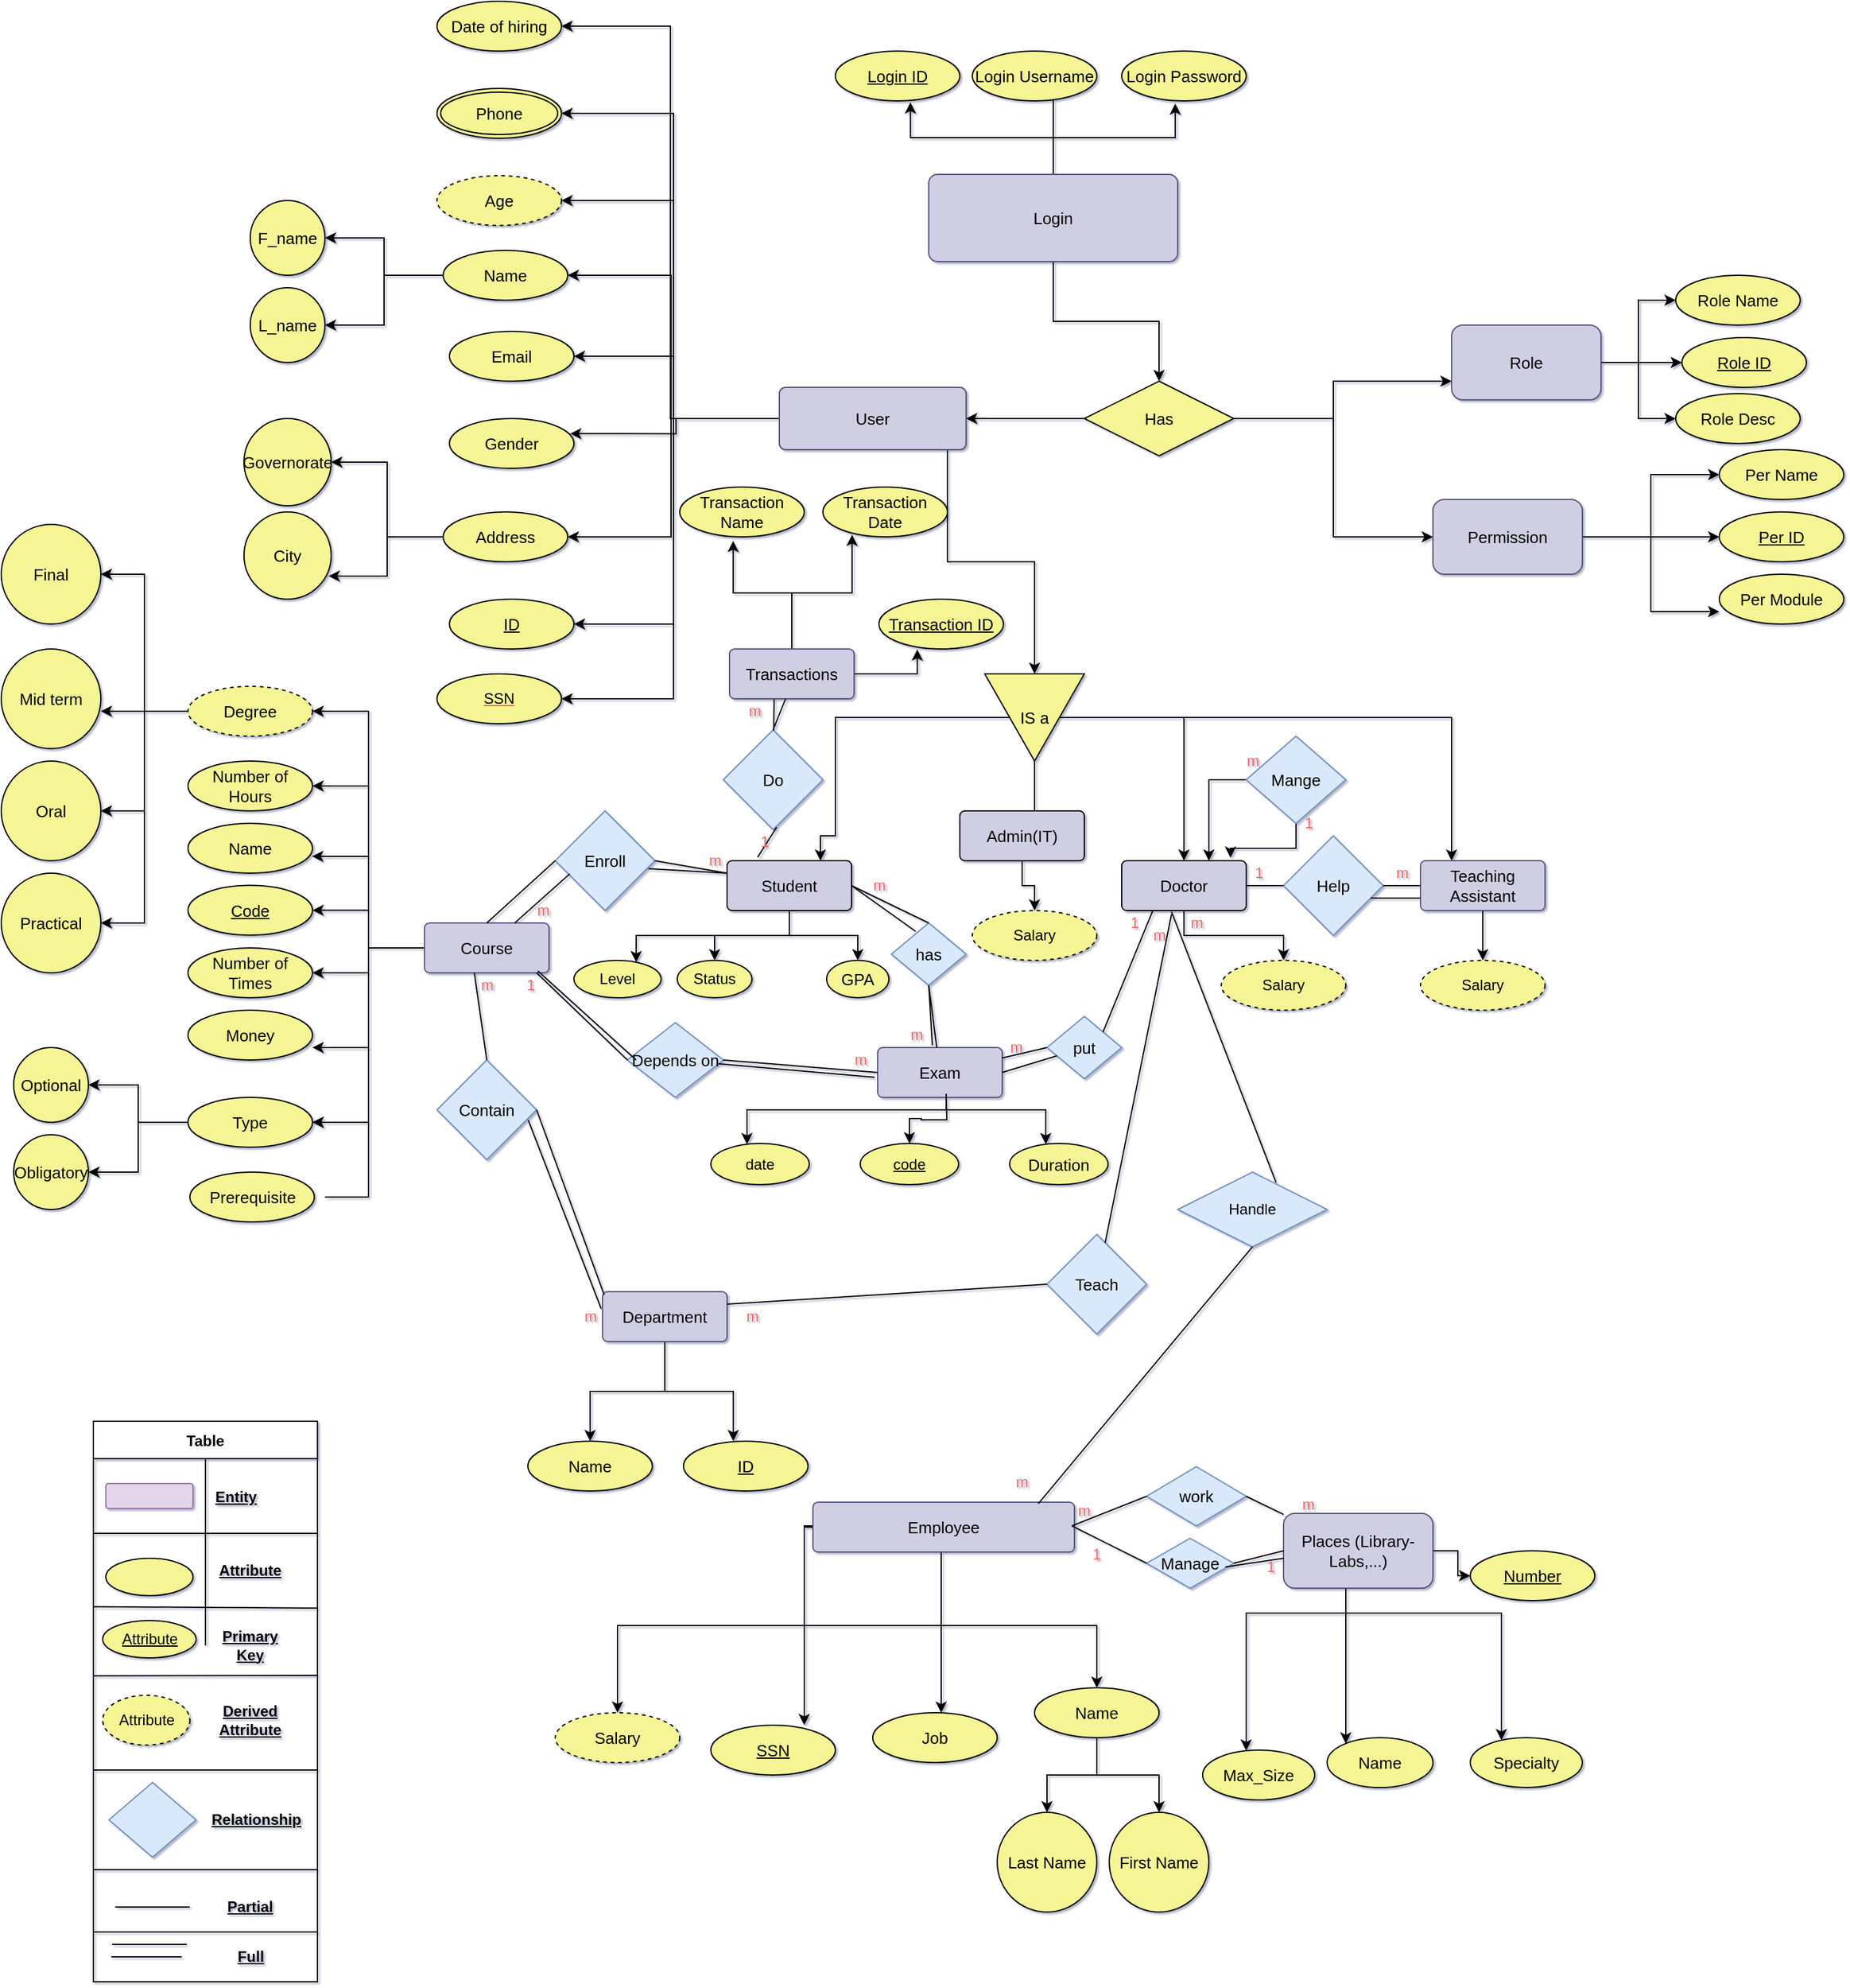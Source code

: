 <mxfile version="13.9.9" type="device"><diagram id="R2lEEEUBdFMjLlhIrx00" name="Page-1"><mxGraphModel dx="2724" dy="1684" grid="1" gridSize="10" guides="1" tooltips="1" connect="1" arrows="1" fold="1" page="1" pageScale="1" pageWidth="850" pageHeight="1100" math="0" shadow="1" extFonts="Permanent Marker^https://fonts.googleapis.com/css?family=Permanent+Marker"><root><mxCell id="0"/><mxCell id="1" parent="0"/><mxCell id="aHw9uo6dHkvAWtuFUkGv-46" value="L_name" style="ellipse;whiteSpace=wrap;html=1;aspect=fixed;fillColor=#F5F595;fontSize=13;" parent="1" vertex="1"><mxGeometry x="-720" y="-190" width="60" height="60" as="geometry"/></mxCell><mxCell id="aHw9uo6dHkvAWtuFUkGv-47" value="F_name" style="ellipse;whiteSpace=wrap;html=1;aspect=fixed;fillColor=#F5F595;fontSize=13;" parent="1" vertex="1"><mxGeometry x="-720" y="-260" width="60" height="60" as="geometry"/></mxCell><mxCell id="aHw9uo6dHkvAWtuFUkGv-395" style="edgeStyle=orthogonalEdgeStyle;rounded=0;orthogonalLoop=1;jettySize=auto;html=1;fontSize=13;" parent="1" source="aHw9uo6dHkvAWtuFUkGv-123" target="aHw9uo6dHkvAWtuFUkGv-190" edge="1"><mxGeometry relative="1" as="geometry"><Array as="points"><mxPoint x="160" y="874"/><mxPoint x="80" y="874"/></Array></mxGeometry></mxCell><mxCell id="aHw9uo6dHkvAWtuFUkGv-396" style="edgeStyle=orthogonalEdgeStyle;rounded=0;orthogonalLoop=1;jettySize=auto;html=1;entryX=0;entryY=0.5;entryDx=0;entryDy=0;fontSize=13;" parent="1" source="aHw9uo6dHkvAWtuFUkGv-123" target="aHw9uo6dHkvAWtuFUkGv-394" edge="1"><mxGeometry relative="1" as="geometry"/></mxCell><mxCell id="aHw9uo6dHkvAWtuFUkGv-499" style="edgeStyle=orthogonalEdgeStyle;rounded=0;orthogonalLoop=1;jettySize=auto;html=1;fontSize=13;" parent="1" source="aHw9uo6dHkvAWtuFUkGv-123" target="aHw9uo6dHkvAWtuFUkGv-386" edge="1"><mxGeometry relative="1" as="geometry"><Array as="points"><mxPoint x="160" y="874"/><mxPoint x="285" y="874"/></Array></mxGeometry></mxCell><mxCell id="aHw9uo6dHkvAWtuFUkGv-504" style="edgeStyle=orthogonalEdgeStyle;rounded=0;orthogonalLoop=1;jettySize=auto;html=1;fontSize=13;" parent="1" source="aHw9uo6dHkvAWtuFUkGv-123" target="aHw9uo6dHkvAWtuFUkGv-191" edge="1"><mxGeometry relative="1" as="geometry"><Array as="points"><mxPoint x="160" y="884"/><mxPoint x="160" y="884"/></Array></mxGeometry></mxCell><mxCell id="aHw9uo6dHkvAWtuFUkGv-123" value="Places (Library-Labs,...)" style="rounded=1;whiteSpace=wrap;html=1;fillColor=#d0cee2;fontSize=13;strokeColor=#56517e;" parent="1" vertex="1"><mxGeometry x="110" y="794" width="120" height="60" as="geometry"/></mxCell><mxCell id="aHw9uo6dHkvAWtuFUkGv-409" style="edgeStyle=orthogonalEdgeStyle;rounded=0;orthogonalLoop=1;jettySize=auto;html=1;entryX=0.25;entryY=0;entryDx=0;entryDy=0;fontSize=13;" parent="1" source="aHw9uo6dHkvAWtuFUkGv-138" target="aHw9uo6dHkvAWtuFUkGv-297" edge="1"><mxGeometry relative="1" as="geometry"/></mxCell><mxCell id="aHw9uo6dHkvAWtuFUkGv-410" style="edgeStyle=orthogonalEdgeStyle;rounded=0;orthogonalLoop=1;jettySize=auto;html=1;entryX=0.5;entryY=0;entryDx=0;entryDy=0;fontSize=13;" parent="1" source="aHw9uo6dHkvAWtuFUkGv-138" target="aHw9uo6dHkvAWtuFUkGv-291" edge="1"><mxGeometry relative="1" as="geometry"/></mxCell><mxCell id="aHw9uo6dHkvAWtuFUkGv-411" style="edgeStyle=orthogonalEdgeStyle;rounded=0;orthogonalLoop=1;jettySize=auto;html=1;entryX=0.75;entryY=0;entryDx=0;entryDy=0;fontSize=13;" parent="1" source="aHw9uo6dHkvAWtuFUkGv-138" target="aHw9uo6dHkvAWtuFUkGv-293" edge="1"><mxGeometry relative="1" as="geometry"><Array as="points"><mxPoint x="-250" y="155"/><mxPoint x="-250" y="250"/><mxPoint x="-262" y="250"/></Array></mxGeometry></mxCell><mxCell id="aHw9uo6dHkvAWtuFUkGv-412" style="edgeStyle=orthogonalEdgeStyle;rounded=0;orthogonalLoop=1;jettySize=auto;html=1;fontSize=13;" parent="1" source="aHw9uo6dHkvAWtuFUkGv-138" edge="1"><mxGeometry relative="1" as="geometry"><mxPoint x="-90" y="270" as="targetPoint"/></mxGeometry></mxCell><mxCell id="aHw9uo6dHkvAWtuFUkGv-138" value="IS a" style="triangle;whiteSpace=wrap;html=1;fillColor=#F5F595;fontSize=13;direction=south;" parent="1" vertex="1"><mxGeometry x="-130" y="120" width="80" height="70" as="geometry"/></mxCell><mxCell id="aHw9uo6dHkvAWtuFUkGv-369" style="edgeStyle=orthogonalEdgeStyle;rounded=0;orthogonalLoop=1;jettySize=auto;html=1;fontSize=13;" parent="1" source="aHw9uo6dHkvAWtuFUkGv-181" target="aHw9uo6dHkvAWtuFUkGv-362" edge="1"><mxGeometry relative="1" as="geometry"/></mxCell><mxCell id="aHw9uo6dHkvAWtuFUkGv-373" style="edgeStyle=orthogonalEdgeStyle;rounded=0;orthogonalLoop=1;jettySize=auto;html=1;fontSize=13;entryX=0;entryY=0.5;entryDx=0;entryDy=0;" parent="1" source="aHw9uo6dHkvAWtuFUkGv-181" target="aHw9uo6dHkvAWtuFUkGv-367" edge="1"><mxGeometry relative="1" as="geometry"><mxPoint x="420" y="10" as="targetPoint"/><Array as="points"><mxPoint x="460" y="10"/></Array></mxGeometry></mxCell><mxCell id="aHw9uo6dHkvAWtuFUkGv-379" style="edgeStyle=orthogonalEdgeStyle;rounded=0;orthogonalLoop=1;jettySize=auto;html=1;entryX=0;entryY=0.75;entryDx=0;entryDy=0;entryPerimeter=0;fontSize=13;" parent="1" source="aHw9uo6dHkvAWtuFUkGv-181" target="aHw9uo6dHkvAWtuFUkGv-364" edge="1"><mxGeometry relative="1" as="geometry"/></mxCell><mxCell id="aHw9uo6dHkvAWtuFUkGv-181" value="Permission" style="rounded=1;whiteSpace=wrap;html=1;fillColor=#d0cee2;fontSize=13;strokeColor=#56517e;" parent="1" vertex="1"><mxGeometry x="230" y="-20" width="120" height="60" as="geometry"/></mxCell><mxCell id="aHw9uo6dHkvAWtuFUkGv-254" style="edgeStyle=orthogonalEdgeStyle;rounded=0;orthogonalLoop=1;jettySize=auto;html=1;entryX=0;entryY=0.5;entryDx=0;entryDy=0;fontSize=13;" parent="1" source="aHw9uo6dHkvAWtuFUkGv-182" target="aHw9uo6dHkvAWtuFUkGv-237" edge="1"><mxGeometry relative="1" as="geometry"/></mxCell><mxCell id="aHw9uo6dHkvAWtuFUkGv-255" style="edgeStyle=orthogonalEdgeStyle;rounded=0;orthogonalLoop=1;jettySize=auto;html=1;entryX=0;entryY=0.5;entryDx=0;entryDy=0;fontSize=13;" parent="1" source="aHw9uo6dHkvAWtuFUkGv-182" edge="1"><mxGeometry relative="1" as="geometry"><mxPoint x="430" y="-130" as="targetPoint"/></mxGeometry></mxCell><mxCell id="aHw9uo6dHkvAWtuFUkGv-277" style="edgeStyle=orthogonalEdgeStyle;rounded=0;orthogonalLoop=1;jettySize=auto;html=1;entryX=0;entryY=0.5;entryDx=0;entryDy=0;fontSize=13;" parent="1" source="aHw9uo6dHkvAWtuFUkGv-182" target="aHw9uo6dHkvAWtuFUkGv-244" edge="1"><mxGeometry relative="1" as="geometry"/></mxCell><mxCell id="aHw9uo6dHkvAWtuFUkGv-182" value="Role" style="rounded=1;whiteSpace=wrap;html=1;fillColor=#d0cee2;fontSize=13;strokeColor=#56517e;" parent="1" vertex="1"><mxGeometry x="245" y="-160" width="120" height="60" as="geometry"/></mxCell><mxCell id="aHw9uo6dHkvAWtuFUkGv-250" style="edgeStyle=orthogonalEdgeStyle;rounded=0;orthogonalLoop=1;jettySize=auto;html=1;exitX=1;exitY=0.5;exitDx=0;exitDy=0;entryX=0;entryY=0.75;entryDx=0;entryDy=0;fontSize=13;" parent="1" source="aHw9uo6dHkvAWtuFUkGv-184" target="aHw9uo6dHkvAWtuFUkGv-182" edge="1"><mxGeometry relative="1" as="geometry"><Array as="points"><mxPoint x="150" y="-85"/><mxPoint x="150" y="-115"/></Array></mxGeometry></mxCell><mxCell id="aHw9uo6dHkvAWtuFUkGv-380" style="edgeStyle=orthogonalEdgeStyle;rounded=0;orthogonalLoop=1;jettySize=auto;html=1;entryX=1;entryY=0.5;entryDx=0;entryDy=0;fontSize=13;" parent="1" source="aHw9uo6dHkvAWtuFUkGv-184" target="aHw9uo6dHkvAWtuFUkGv-329" edge="1"><mxGeometry relative="1" as="geometry"/></mxCell><mxCell id="aHw9uo6dHkvAWtuFUkGv-381" style="edgeStyle=orthogonalEdgeStyle;rounded=0;orthogonalLoop=1;jettySize=auto;html=1;entryX=0;entryY=0.5;entryDx=0;entryDy=0;fontSize=13;" parent="1" source="aHw9uo6dHkvAWtuFUkGv-184" target="aHw9uo6dHkvAWtuFUkGv-181" edge="1"><mxGeometry relative="1" as="geometry"/></mxCell><mxCell id="aHw9uo6dHkvAWtuFUkGv-184" value="Has" style="shape=rhombus;perimeter=rhombusPerimeter;whiteSpace=wrap;html=1;align=center;fillColor=#F5F595;fontSize=13;" parent="1" vertex="1"><mxGeometry x="-50" y="-115" width="120" height="60" as="geometry"/></mxCell><mxCell id="aHw9uo6dHkvAWtuFUkGv-186" value="ID" style="ellipse;whiteSpace=wrap;html=1;align=center;fontStyle=4;fillColor=#F5F595;fontSize=13;" parent="1" vertex="1"><mxGeometry x="-372" y="736" width="100" height="40" as="geometry"/></mxCell><mxCell id="aHw9uo6dHkvAWtuFUkGv-191" value="Name" style="ellipse;whiteSpace=wrap;html=1;align=center;fillColor=#F5F595;fontSize=13;" parent="1" vertex="1"><mxGeometry x="145" y="974" width="85" height="40" as="geometry"/></mxCell><mxCell id="aHw9uo6dHkvAWtuFUkGv-190" value="Max_Size" style="ellipse;whiteSpace=wrap;html=1;align=center;fillColor=#F5F595;fontSize=13;" parent="1" vertex="1"><mxGeometry x="45" y="984" width="90" height="40" as="geometry"/></mxCell><mxCell id="aHw9uo6dHkvAWtuFUkGv-220" style="edgeStyle=orthogonalEdgeStyle;rounded=0;orthogonalLoop=1;jettySize=auto;html=1;exitX=0.5;exitY=1;exitDx=0;exitDy=0;fontSize=13;" parent="1" edge="1"><mxGeometry relative="1" as="geometry"><mxPoint x="-560" y="-300.0" as="sourcePoint"/><mxPoint x="-560" y="-300.0" as="targetPoint"/></mxGeometry></mxCell><mxCell id="aHw9uo6dHkvAWtuFUkGv-237" value="Role Name" style="ellipse;whiteSpace=wrap;html=1;align=center;fontSize=13;fillColor=#F5F595;" parent="1" vertex="1"><mxGeometry x="425" y="-200" width="100" height="40" as="geometry"/></mxCell><mxCell id="aHw9uo6dHkvAWtuFUkGv-244" value="Role Desc" style="ellipse;whiteSpace=wrap;html=1;align=center;fillColor=#F5F595;fontSize=13;" parent="1" vertex="1"><mxGeometry x="425" y="-105" width="100" height="40" as="geometry"/></mxCell><mxCell id="aHw9uo6dHkvAWtuFUkGv-260" value="Job" style="ellipse;whiteSpace=wrap;html=1;align=center;fontSize=13;fillColor=#F5F595;" parent="1" vertex="1"><mxGeometry x="-220" y="954" width="100" height="40" as="geometry"/></mxCell><mxCell id="aHw9uo6dHkvAWtuFUkGv-272" value="Obligatory" style="ellipse;whiteSpace=wrap;html=1;aspect=fixed;fillColor=#F5F595;fontSize=13;" parent="1" vertex="1"><mxGeometry x="-910" y="490" width="60" height="60" as="geometry"/></mxCell><mxCell id="aHw9uo6dHkvAWtuFUkGv-273" value="Optional" style="ellipse;whiteSpace=wrap;html=1;aspect=fixed;fillColor=#F5F595;fontSize=13;" parent="1" vertex="1"><mxGeometry x="-910" y="420" width="60" height="60" as="geometry"/></mxCell><mxCell id="aHw9uo6dHkvAWtuFUkGv-279" value="Name" style="ellipse;whiteSpace=wrap;html=1;align=center;fillColor=#F5F595;fontSize=13;" parent="1" vertex="1"><mxGeometry x="-497" y="736" width="100" height="40" as="geometry"/></mxCell><mxCell id="aHw9uo6dHkvAWtuFUkGv-284" style="edgeStyle=orthogonalEdgeStyle;rounded=0;orthogonalLoop=1;jettySize=auto;html=1;fontSize=13;" parent="1" source="aHw9uo6dHkvAWtuFUkGv-281" target="aHw9uo6dHkvAWtuFUkGv-279" edge="1"><mxGeometry relative="1" as="geometry"/></mxCell><mxCell id="aHw9uo6dHkvAWtuFUkGv-285" style="edgeStyle=orthogonalEdgeStyle;rounded=0;orthogonalLoop=1;jettySize=auto;html=1;entryX=0.4;entryY=0;entryDx=0;entryDy=0;entryPerimeter=0;fontSize=13;" parent="1" source="aHw9uo6dHkvAWtuFUkGv-281" target="aHw9uo6dHkvAWtuFUkGv-186" edge="1"><mxGeometry relative="1" as="geometry"/></mxCell><mxCell id="aHw9uo6dHkvAWtuFUkGv-281" value="Department" style="rounded=1;arcSize=10;whiteSpace=wrap;html=1;align=center;fillColor=#d0cee2;fontSize=13;strokeColor=#56517e;" parent="1" vertex="1"><mxGeometry x="-437" y="616" width="100" height="40" as="geometry"/></mxCell><mxCell id="aHw9uo6dHkvAWtuFUkGv-286" value="SSN" style="ellipse;whiteSpace=wrap;html=1;align=center;fontStyle=4;fillColor=#F5F595;fontSize=13;" parent="1" vertex="1"><mxGeometry x="-350" y="964" width="100" height="40" as="geometry"/></mxCell><mxCell id="aHw9uo6dHkvAWtuFUkGv-486" style="edgeStyle=orthogonalEdgeStyle;rounded=0;orthogonalLoop=1;jettySize=auto;html=1;entryX=0.75;entryY=0;entryDx=0;entryDy=0;entryPerimeter=0;fontSize=13;" parent="1" source="aHw9uo6dHkvAWtuFUkGv-288" target="aHw9uo6dHkvAWtuFUkGv-286" edge="1"><mxGeometry relative="1" as="geometry"><Array as="points"><mxPoint x="-165" y="884"/><mxPoint x="-275" y="884"/></Array></mxGeometry></mxCell><mxCell id="aHw9uo6dHkvAWtuFUkGv-487" style="edgeStyle=orthogonalEdgeStyle;rounded=0;orthogonalLoop=1;jettySize=auto;html=1;fontSize=13;" parent="1" source="aHw9uo6dHkvAWtuFUkGv-288" target="aHw9uo6dHkvAWtuFUkGv-260" edge="1"><mxGeometry relative="1" as="geometry"><Array as="points"><mxPoint x="-275" y="804"/><mxPoint x="-275" y="884"/><mxPoint x="-165" y="884"/></Array></mxGeometry></mxCell><mxCell id="aHw9uo6dHkvAWtuFUkGv-488" style="edgeStyle=orthogonalEdgeStyle;rounded=0;orthogonalLoop=1;jettySize=auto;html=1;fontSize=13;" parent="1" source="aHw9uo6dHkvAWtuFUkGv-288" target="aHw9uo6dHkvAWtuFUkGv-419" edge="1"><mxGeometry relative="1" as="geometry"><Array as="points"><mxPoint x="-275" y="884"/><mxPoint x="-425" y="884"/></Array></mxGeometry></mxCell><mxCell id="aHw9uo6dHkvAWtuFUkGv-505" style="edgeStyle=orthogonalEdgeStyle;rounded=0;orthogonalLoop=1;jettySize=auto;html=1;fontSize=13;" parent="1" source="aHw9uo6dHkvAWtuFUkGv-288" target="aHw9uo6dHkvAWtuFUkGv-416" edge="1"><mxGeometry relative="1" as="geometry"><Array as="points"><mxPoint x="-275" y="884"/><mxPoint x="-40" y="884"/></Array></mxGeometry></mxCell><mxCell id="aHw9uo6dHkvAWtuFUkGv-288" value="Employee" style="rounded=1;arcSize=10;whiteSpace=wrap;html=1;align=center;fontSize=13;strokeColor=#56517e;fillColor=#D0CEE2;" parent="1" vertex="1"><mxGeometry x="-268" y="785" width="210" height="40" as="geometry"/></mxCell><mxCell id="aHw9uo6dHkvAWtuFUkGv-413" style="edgeStyle=orthogonalEdgeStyle;rounded=0;orthogonalLoop=1;jettySize=auto;html=1;fontSize=13;" parent="1" source="aHw9uo6dHkvAWtuFUkGv-293" target="aHw9uo6dHkvAWtuFUkGv-295" edge="1"><mxGeometry relative="1" as="geometry"/></mxCell><mxCell id="LsNBZGk5OKHkpnfBgVDT-73" style="edgeStyle=orthogonalEdgeStyle;rounded=0;orthogonalLoop=1;jettySize=auto;html=1;entryX=0.5;entryY=0;entryDx=0;entryDy=0;" parent="1" source="aHw9uo6dHkvAWtuFUkGv-293" target="LsNBZGk5OKHkpnfBgVDT-72" edge="1"><mxGeometry relative="1" as="geometry"/></mxCell><mxCell id="LsNBZGk5OKHkpnfBgVDT-74" style="edgeStyle=orthogonalEdgeStyle;rounded=0;orthogonalLoop=1;jettySize=auto;html=1;" parent="1" source="aHw9uo6dHkvAWtuFUkGv-293" target="LsNBZGk5OKHkpnfBgVDT-71" edge="1"><mxGeometry relative="1" as="geometry"><Array as="points"><mxPoint x="-287" y="330"/><mxPoint x="-410" y="330"/></Array></mxGeometry></mxCell><mxCell id="aHw9uo6dHkvAWtuFUkGv-293" value="Student" style="rounded=1;arcSize=10;whiteSpace=wrap;html=1;align=center;fillColor=#D0CEE2;fontSize=13;" parent="1" vertex="1"><mxGeometry x="-337" y="270" width="100" height="40" as="geometry"/></mxCell><mxCell id="aHw9uo6dHkvAWtuFUkGv-295" value="GPA" style="ellipse;whiteSpace=wrap;html=1;align=center;fontSize=13;fillColor=#F5F595;" parent="1" vertex="1"><mxGeometry x="-257" y="350" width="50" height="30" as="geometry"/></mxCell><mxCell id="LsNBZGk5OKHkpnfBgVDT-66" style="edgeStyle=orthogonalEdgeStyle;rounded=0;orthogonalLoop=1;jettySize=auto;html=1;entryX=0.5;entryY=0;entryDx=0;entryDy=0;" parent="1" source="aHw9uo6dHkvAWtuFUkGv-297" target="LsNBZGk5OKHkpnfBgVDT-65" edge="1"><mxGeometry relative="1" as="geometry"/></mxCell><mxCell id="aHw9uo6dHkvAWtuFUkGv-297" value="Teaching Assistant" style="rounded=1;arcSize=10;whiteSpace=wrap;html=1;align=center;fillColor=#d0cee2;fontSize=13;strokeColor=#56517e;" parent="1" vertex="1"><mxGeometry x="220" y="270" width="100" height="40" as="geometry"/></mxCell><mxCell id="aHw9uo6dHkvAWtuFUkGv-307" style="edgeStyle=orthogonalEdgeStyle;rounded=0;orthogonalLoop=1;jettySize=auto;html=1;entryX=1;entryY=0.5;entryDx=0;entryDy=0;fontSize=13;" parent="1" source="aHw9uo6dHkvAWtuFUkGv-298" target="aHw9uo6dHkvAWtuFUkGv-299" edge="1"><mxGeometry relative="1" as="geometry"/></mxCell><mxCell id="aHw9uo6dHkvAWtuFUkGv-308" style="edgeStyle=orthogonalEdgeStyle;rounded=0;orthogonalLoop=1;jettySize=auto;html=1;entryX=0.997;entryY=0.662;entryDx=0;entryDy=0;entryPerimeter=0;fontSize=13;" parent="1" source="aHw9uo6dHkvAWtuFUkGv-298" target="aHw9uo6dHkvAWtuFUkGv-304" edge="1"><mxGeometry relative="1" as="geometry"/></mxCell><mxCell id="aHw9uo6dHkvAWtuFUkGv-309" style="edgeStyle=orthogonalEdgeStyle;rounded=0;orthogonalLoop=1;jettySize=auto;html=1;fontSize=13;" parent="1" source="aHw9uo6dHkvAWtuFUkGv-298" target="aHw9uo6dHkvAWtuFUkGv-305" edge="1"><mxGeometry relative="1" as="geometry"/></mxCell><mxCell id="aHw9uo6dHkvAWtuFUkGv-310" style="edgeStyle=orthogonalEdgeStyle;rounded=0;orthogonalLoop=1;jettySize=auto;html=1;fontSize=13;" parent="1" source="aHw9uo6dHkvAWtuFUkGv-298" target="aHw9uo6dHkvAWtuFUkGv-302" edge="1"><mxGeometry relative="1" as="geometry"/></mxCell><mxCell id="aHw9uo6dHkvAWtuFUkGv-311" style="edgeStyle=orthogonalEdgeStyle;rounded=0;orthogonalLoop=1;jettySize=auto;html=1;entryX=1;entryY=0.75;entryDx=0;entryDy=0;entryPerimeter=0;fontSize=13;" parent="1" source="aHw9uo6dHkvAWtuFUkGv-298" target="aHw9uo6dHkvAWtuFUkGv-301" edge="1"><mxGeometry relative="1" as="geometry"/></mxCell><mxCell id="aHw9uo6dHkvAWtuFUkGv-312" style="edgeStyle=elbowEdgeStyle;rounded=0;orthogonalLoop=1;jettySize=auto;html=1;entryX=1;entryY=0.5;entryDx=0;entryDy=0;fontSize=13;" parent="1" target="aHw9uo6dHkvAWtuFUkGv-300" edge="1"><mxGeometry relative="1" as="geometry"><mxPoint x="-660" y="540" as="sourcePoint"/><Array as="points"><mxPoint x="-625" y="480"/></Array></mxGeometry></mxCell><mxCell id="aHw9uo6dHkvAWtuFUkGv-435" style="edgeStyle=orthogonalEdgeStyle;rounded=0;orthogonalLoop=1;jettySize=auto;html=1;entryX=1;entryY=0.5;entryDx=0;entryDy=0;fontSize=13;" parent="1" source="aHw9uo6dHkvAWtuFUkGv-298" target="aHw9uo6dHkvAWtuFUkGv-427" edge="1"><mxGeometry relative="1" as="geometry"/></mxCell><mxCell id="8o-RhSOeNTlsEPdTzYR3-3" style="edgeStyle=elbowEdgeStyle;rounded=0;orthogonalLoop=1;jettySize=auto;html=1;exitX=0;exitY=0.5;exitDx=0;exitDy=0;" parent="1" source="aHw9uo6dHkvAWtuFUkGv-298" edge="1"><mxGeometry relative="1" as="geometry"><mxPoint x="-670" y="480" as="targetPoint"/></mxGeometry></mxCell><mxCell id="aHw9uo6dHkvAWtuFUkGv-298" value="Course" style="rounded=1;arcSize=10;whiteSpace=wrap;html=1;align=center;fillColor=#d0cee2;fontSize=13;strokeColor=#56517e;" parent="1" vertex="1"><mxGeometry x="-580" y="320" width="100" height="40" as="geometry"/></mxCell><mxCell id="aHw9uo6dHkvAWtuFUkGv-299" value="Number of Hours" style="ellipse;whiteSpace=wrap;html=1;align=center;fillColor=#F5F595;fontSize=13;" parent="1" vertex="1"><mxGeometry x="-770" y="190" width="100" height="40" as="geometry"/></mxCell><mxCell id="aHw9uo6dHkvAWtuFUkGv-314" style="edgeStyle=orthogonalEdgeStyle;rounded=0;orthogonalLoop=1;jettySize=auto;html=1;entryX=1;entryY=0.5;entryDx=0;entryDy=0;fontSize=13;" parent="1" source="aHw9uo6dHkvAWtuFUkGv-300" target="aHw9uo6dHkvAWtuFUkGv-273" edge="1"><mxGeometry relative="1" as="geometry"/></mxCell><mxCell id="aHw9uo6dHkvAWtuFUkGv-317" style="edgeStyle=orthogonalEdgeStyle;rounded=0;orthogonalLoop=1;jettySize=auto;html=1;entryX=1;entryY=0.5;entryDx=0;entryDy=0;fontSize=13;" parent="1" source="aHw9uo6dHkvAWtuFUkGv-300" target="aHw9uo6dHkvAWtuFUkGv-272" edge="1"><mxGeometry relative="1" as="geometry"/></mxCell><mxCell id="aHw9uo6dHkvAWtuFUkGv-300" value="Type" style="ellipse;whiteSpace=wrap;html=1;align=center;fillColor=#F5F595;fontSize=13;" parent="1" vertex="1"><mxGeometry x="-770" y="460" width="100" height="40" as="geometry"/></mxCell><mxCell id="aHw9uo6dHkvAWtuFUkGv-301" value="Money" style="ellipse;whiteSpace=wrap;html=1;align=center;fillColor=#F5F595;fontSize=13;" parent="1" vertex="1"><mxGeometry x="-770" y="390" width="100" height="40" as="geometry"/></mxCell><mxCell id="aHw9uo6dHkvAWtuFUkGv-302" value="Number of Times" style="ellipse;whiteSpace=wrap;html=1;align=center;fillColor=#F5F595;fontSize=13;" parent="1" vertex="1"><mxGeometry x="-770" y="340" width="100" height="40" as="geometry"/></mxCell><mxCell id="aHw9uo6dHkvAWtuFUkGv-304" value="Name" style="ellipse;whiteSpace=wrap;html=1;align=center;fillColor=#F5F595;fontSize=13;" parent="1" vertex="1"><mxGeometry x="-770" y="240" width="100" height="40" as="geometry"/></mxCell><mxCell id="aHw9uo6dHkvAWtuFUkGv-305" value="Code" style="ellipse;whiteSpace=wrap;html=1;align=center;fontStyle=4;fillColor=#F5F595;fontSize=13;" parent="1" vertex="1"><mxGeometry x="-770" y="289.75" width="100" height="40" as="geometry"/></mxCell><mxCell id="aHw9uo6dHkvAWtuFUkGv-319" style="edgeStyle=orthogonalEdgeStyle;rounded=0;orthogonalLoop=1;jettySize=auto;html=1;entryX=0.5;entryY=0;entryDx=0;entryDy=0;fontSize=13;" parent="1" source="aHw9uo6dHkvAWtuFUkGv-318" target="aHw9uo6dHkvAWtuFUkGv-184" edge="1"><mxGeometry relative="1" as="geometry"/></mxCell><mxCell id="aHw9uo6dHkvAWtuFUkGv-444" style="edgeStyle=orthogonalEdgeStyle;rounded=0;orthogonalLoop=1;jettySize=auto;html=1;entryX=0.43;entryY=1.053;entryDx=0;entryDy=0;entryPerimeter=0;fontSize=13;" parent="1" source="aHw9uo6dHkvAWtuFUkGv-318" target="aHw9uo6dHkvAWtuFUkGv-441" edge="1"><mxGeometry relative="1" as="geometry"/></mxCell><mxCell id="aHw9uo6dHkvAWtuFUkGv-445" style="edgeStyle=orthogonalEdgeStyle;rounded=0;orthogonalLoop=1;jettySize=auto;html=1;entryX=0.65;entryY=0.75;entryDx=0;entryDy=0;entryPerimeter=0;fontSize=13;" parent="1" source="aHw9uo6dHkvAWtuFUkGv-318" target="aHw9uo6dHkvAWtuFUkGv-442" edge="1"><mxGeometry relative="1" as="geometry"/></mxCell><mxCell id="aHw9uo6dHkvAWtuFUkGv-446" style="edgeStyle=orthogonalEdgeStyle;rounded=0;orthogonalLoop=1;jettySize=auto;html=1;entryX=0.603;entryY=1.029;entryDx=0;entryDy=0;entryPerimeter=0;fontSize=13;" parent="1" source="aHw9uo6dHkvAWtuFUkGv-318" target="aHw9uo6dHkvAWtuFUkGv-443" edge="1"><mxGeometry relative="1" as="geometry"/></mxCell><mxCell id="aHw9uo6dHkvAWtuFUkGv-318" value="Login" style="rounded=1;arcSize=10;whiteSpace=wrap;html=1;align=center;fillColor=#d0cee2;fontSize=13;strokeColor=#56517e;" parent="1" vertex="1"><mxGeometry x="-175" y="-281" width="200" height="70" as="geometry"/></mxCell><mxCell id="aHw9uo6dHkvAWtuFUkGv-342" style="edgeStyle=orthogonalEdgeStyle;rounded=0;orthogonalLoop=1;jettySize=auto;html=1;entryX=1;entryY=0.5;entryDx=0;entryDy=0;fontSize=13;" parent="1" source="aHw9uo6dHkvAWtuFUkGv-329" target="aHw9uo6dHkvAWtuFUkGv-332" edge="1"><mxGeometry relative="1" as="geometry"><Array as="points"><mxPoint x="-380" y="-85"/><mxPoint x="-380" y="-330"/></Array></mxGeometry></mxCell><mxCell id="aHw9uo6dHkvAWtuFUkGv-343" style="edgeStyle=orthogonalEdgeStyle;rounded=0;orthogonalLoop=1;jettySize=auto;html=1;entryX=1;entryY=0.5;entryDx=0;entryDy=0;fontSize=13;" parent="1" source="aHw9uo6dHkvAWtuFUkGv-329" target="aHw9uo6dHkvAWtuFUkGv-333" edge="1"><mxGeometry relative="1" as="geometry"><Array as="points"><mxPoint x="-380" y="-85"/><mxPoint x="-380" y="-260"/></Array></mxGeometry></mxCell><mxCell id="aHw9uo6dHkvAWtuFUkGv-352" style="edgeStyle=orthogonalEdgeStyle;rounded=0;orthogonalLoop=1;jettySize=auto;html=1;entryX=1;entryY=0.5;entryDx=0;entryDy=0;fontSize=13;" parent="1" source="aHw9uo6dHkvAWtuFUkGv-329" target="aHw9uo6dHkvAWtuFUkGv-335" edge="1"><mxGeometry relative="1" as="geometry"><Array as="points"><mxPoint x="-382" y="-85"/><mxPoint x="-382" y="-200"/></Array></mxGeometry></mxCell><mxCell id="aHw9uo6dHkvAWtuFUkGv-356" style="edgeStyle=orthogonalEdgeStyle;rounded=0;orthogonalLoop=1;jettySize=auto;html=1;entryX=1;entryY=0.5;entryDx=0;entryDy=0;fontSize=13;" parent="1" source="aHw9uo6dHkvAWtuFUkGv-329" target="aHw9uo6dHkvAWtuFUkGv-331" edge="1"><mxGeometry relative="1" as="geometry"><Array as="points"><mxPoint x="-380" y="-85"/><mxPoint x="-380" y="80"/></Array></mxGeometry></mxCell><mxCell id="aHw9uo6dHkvAWtuFUkGv-399" style="edgeStyle=orthogonalEdgeStyle;rounded=0;orthogonalLoop=1;jettySize=auto;html=1;entryX=1;entryY=0.5;entryDx=0;entryDy=0;fontSize=13;" parent="1" source="aHw9uo6dHkvAWtuFUkGv-329" target="aHw9uo6dHkvAWtuFUkGv-397" edge="1"><mxGeometry relative="1" as="geometry"/></mxCell><mxCell id="aHw9uo6dHkvAWtuFUkGv-402" style="edgeStyle=orthogonalEdgeStyle;rounded=0;orthogonalLoop=1;jettySize=auto;html=1;exitX=0.5;exitY=1;exitDx=0;exitDy=0;entryX=0;entryY=0.5;entryDx=0;entryDy=0;fontSize=13;" parent="1" source="aHw9uo6dHkvAWtuFUkGv-329" target="aHw9uo6dHkvAWtuFUkGv-138" edge="1"><mxGeometry relative="1" as="geometry"><Array as="points"><mxPoint x="-160" y="-60"/><mxPoint x="-160" y="30"/><mxPoint x="-90" y="30"/></Array></mxGeometry></mxCell><mxCell id="aHw9uo6dHkvAWtuFUkGv-470" style="edgeStyle=orthogonalEdgeStyle;rounded=0;orthogonalLoop=1;jettySize=auto;html=1;entryX=0.97;entryY=0.304;entryDx=0;entryDy=0;entryPerimeter=0;fontSize=13;" parent="1" source="aHw9uo6dHkvAWtuFUkGv-329" target="aHw9uo6dHkvAWtuFUkGv-337" edge="1"><mxGeometry relative="1" as="geometry"><Array as="points"><mxPoint x="-378" y="-85"/><mxPoint x="-378" y="-73"/></Array></mxGeometry></mxCell><mxCell id="aHw9uo6dHkvAWtuFUkGv-471" style="edgeStyle=orthogonalEdgeStyle;rounded=0;orthogonalLoop=1;jettySize=auto;html=1;entryX=1;entryY=0.5;entryDx=0;entryDy=0;fontSize=13;" parent="1" source="aHw9uo6dHkvAWtuFUkGv-329" target="aHw9uo6dHkvAWtuFUkGv-338" edge="1"><mxGeometry relative="1" as="geometry"><Array as="points"><mxPoint x="-380" y="-85"/><mxPoint x="-380" y="-135"/></Array></mxGeometry></mxCell><mxCell id="aHw9uo6dHkvAWtuFUkGv-472" style="edgeStyle=orthogonalEdgeStyle;rounded=0;orthogonalLoop=1;jettySize=auto;html=1;entryX=1;entryY=0.5;entryDx=0;entryDy=0;fontSize=13;" parent="1" source="aHw9uo6dHkvAWtuFUkGv-329" target="aHw9uo6dHkvAWtuFUkGv-336" edge="1"><mxGeometry relative="1" as="geometry"><Array as="points"><mxPoint x="-382" y="-85"/><mxPoint x="-382" y="10"/></Array></mxGeometry></mxCell><mxCell id="JaLgD1Yrk69RhUYg5O7J-46" style="edgeStyle=orthogonalEdgeStyle;rounded=0;orthogonalLoop=1;jettySize=auto;html=1;entryX=1;entryY=0.5;entryDx=0;entryDy=0;fontColor=#EA6B66;" parent="1" source="aHw9uo6dHkvAWtuFUkGv-329" target="JaLgD1Yrk69RhUYg5O7J-45" edge="1"><mxGeometry relative="1" as="geometry"><Array as="points"><mxPoint x="-380" y="-85"/><mxPoint x="-380" y="140"/></Array></mxGeometry></mxCell><mxCell id="aHw9uo6dHkvAWtuFUkGv-329" value="User" style="rounded=1;arcSize=10;whiteSpace=wrap;html=1;align=center;fillColor=#d0cee2;fontSize=13;strokeColor=#56517e;" parent="1" vertex="1"><mxGeometry x="-295" y="-110" width="150" height="50" as="geometry"/></mxCell><mxCell id="aHw9uo6dHkvAWtuFUkGv-330" style="edgeStyle=orthogonalEdgeStyle;rounded=0;orthogonalLoop=1;jettySize=auto;html=1;exitX=0.5;exitY=1;exitDx=0;exitDy=0;fontSize=13;" parent="1" edge="1"><mxGeometry relative="1" as="geometry"><mxPoint x="-520" y="-150.0" as="sourcePoint"/><mxPoint x="-520" y="-150.0" as="targetPoint"/></mxGeometry></mxCell><mxCell id="aHw9uo6dHkvAWtuFUkGv-331" value="ID" style="ellipse;whiteSpace=wrap;html=1;align=center;fontStyle=4;fillColor=#F5F595;fontSize=13;" parent="1" vertex="1"><mxGeometry x="-560" y="60" width="100" height="40" as="geometry"/></mxCell><mxCell id="aHw9uo6dHkvAWtuFUkGv-332" value="Phone" style="ellipse;shape=doubleEllipse;margin=3;whiteSpace=wrap;html=1;align=center;fillColor=#F5F595;fontSize=13;" parent="1" vertex="1"><mxGeometry x="-570" y="-350" width="100" height="40" as="geometry"/></mxCell><mxCell id="aHw9uo6dHkvAWtuFUkGv-333" value="Age" style="ellipse;whiteSpace=wrap;html=1;align=center;dashed=1;fillColor=#F5F595;fontSize=13;" parent="1" vertex="1"><mxGeometry x="-570" y="-280" width="100" height="40" as="geometry"/></mxCell><mxCell id="aHw9uo6dHkvAWtuFUkGv-357" style="edgeStyle=orthogonalEdgeStyle;rounded=0;orthogonalLoop=1;jettySize=auto;html=1;entryX=1;entryY=0.5;entryDx=0;entryDy=0;fontSize=13;" parent="1" source="aHw9uo6dHkvAWtuFUkGv-335" target="aHw9uo6dHkvAWtuFUkGv-47" edge="1"><mxGeometry relative="1" as="geometry"/></mxCell><mxCell id="aHw9uo6dHkvAWtuFUkGv-358" style="edgeStyle=orthogonalEdgeStyle;rounded=0;orthogonalLoop=1;jettySize=auto;html=1;entryX=1;entryY=0.5;entryDx=0;entryDy=0;fontSize=13;" parent="1" source="aHw9uo6dHkvAWtuFUkGv-335" target="aHw9uo6dHkvAWtuFUkGv-46" edge="1"><mxGeometry relative="1" as="geometry"/></mxCell><mxCell id="aHw9uo6dHkvAWtuFUkGv-335" value="Name" style="ellipse;whiteSpace=wrap;html=1;align=center;fillColor=#F5F595;fontSize=13;" parent="1" vertex="1"><mxGeometry x="-565" y="-220" width="100" height="40" as="geometry"/></mxCell><mxCell id="aHw9uo6dHkvAWtuFUkGv-474" style="edgeStyle=orthogonalEdgeStyle;rounded=0;orthogonalLoop=1;jettySize=auto;html=1;entryX=1;entryY=0.5;entryDx=0;entryDy=0;fontSize=13;" parent="1" source="aHw9uo6dHkvAWtuFUkGv-336" target="aHw9uo6dHkvAWtuFUkGv-469" edge="1"><mxGeometry relative="1" as="geometry"/></mxCell><mxCell id="aHw9uo6dHkvAWtuFUkGv-475" style="edgeStyle=orthogonalEdgeStyle;rounded=0;orthogonalLoop=1;jettySize=auto;html=1;entryX=0.971;entryY=0.735;entryDx=0;entryDy=0;entryPerimeter=0;fontSize=13;" parent="1" source="aHw9uo6dHkvAWtuFUkGv-336" target="aHw9uo6dHkvAWtuFUkGv-473" edge="1"><mxGeometry relative="1" as="geometry"/></mxCell><mxCell id="aHw9uo6dHkvAWtuFUkGv-336" value="Address" style="ellipse;whiteSpace=wrap;html=1;align=center;fillColor=#F5F595;fontSize=13;" parent="1" vertex="1"><mxGeometry x="-565" y="-10" width="100" height="40" as="geometry"/></mxCell><mxCell id="aHw9uo6dHkvAWtuFUkGv-337" value="Gender" style="ellipse;whiteSpace=wrap;html=1;align=center;fillColor=#F5F595;fontSize=13;" parent="1" vertex="1"><mxGeometry x="-560" y="-85" width="100" height="40" as="geometry"/></mxCell><mxCell id="aHw9uo6dHkvAWtuFUkGv-338" value="Email" style="ellipse;whiteSpace=wrap;html=1;align=center;fillColor=#F5F595;fontSize=13;" parent="1" vertex="1"><mxGeometry x="-560" y="-155" width="100" height="40" as="geometry"/></mxCell><mxCell id="aHw9uo6dHkvAWtuFUkGv-362" value="Per Name" style="ellipse;whiteSpace=wrap;html=1;align=center;fillColor=#F5F595;fontSize=13;" parent="1" vertex="1"><mxGeometry x="460" y="-60" width="100" height="40" as="geometry"/></mxCell><mxCell id="aHw9uo6dHkvAWtuFUkGv-364" value="Per Module" style="ellipse;whiteSpace=wrap;html=1;align=center;fillColor=#F5F595;fontSize=13;" parent="1" vertex="1"><mxGeometry x="460" y="40" width="100" height="40" as="geometry"/></mxCell><mxCell id="aHw9uo6dHkvAWtuFUkGv-367" value="Per ID" style="ellipse;whiteSpace=wrap;html=1;align=center;fontStyle=4;fillColor=#F5F595;fontSize=13;" parent="1" vertex="1"><mxGeometry x="460" y="-10" width="100" height="40" as="geometry"/></mxCell><mxCell id="aHw9uo6dHkvAWtuFUkGv-368" value="Role ID" style="ellipse;whiteSpace=wrap;html=1;align=center;fontStyle=4;fillColor=#F5F595;fontSize=13;" parent="1" vertex="1"><mxGeometry x="430" y="-150" width="100" height="40" as="geometry"/></mxCell><mxCell id="LsNBZGk5OKHkpnfBgVDT-70" style="edgeStyle=orthogonalEdgeStyle;rounded=0;orthogonalLoop=1;jettySize=auto;html=1;entryX=0.5;entryY=0;entryDx=0;entryDy=0;" parent="1" source="aHw9uo6dHkvAWtuFUkGv-292" target="LsNBZGk5OKHkpnfBgVDT-69" edge="1"><mxGeometry relative="1" as="geometry"/></mxCell><mxCell id="aHw9uo6dHkvAWtuFUkGv-292" value="Admin(IT)" style="rounded=1;arcSize=10;whiteSpace=wrap;html=1;align=center;fillColor=#D0CEE2;fontSize=13;" parent="1" vertex="1"><mxGeometry x="-150" y="230" width="100" height="40" as="geometry"/></mxCell><mxCell id="LsNBZGk5OKHkpnfBgVDT-68" style="edgeStyle=orthogonalEdgeStyle;rounded=0;orthogonalLoop=1;jettySize=auto;html=1;entryX=0.5;entryY=0;entryDx=0;entryDy=0;" parent="1" source="aHw9uo6dHkvAWtuFUkGv-291" target="LsNBZGk5OKHkpnfBgVDT-67" edge="1"><mxGeometry relative="1" as="geometry"/></mxCell><mxCell id="aHw9uo6dHkvAWtuFUkGv-291" value="Doctor" style="rounded=1;arcSize=10;whiteSpace=wrap;html=1;align=center;fillColor=#D0CEE2;fontSize=13;" parent="1" vertex="1"><mxGeometry x="-20" y="270" width="100" height="40" as="geometry"/></mxCell><mxCell id="aHw9uo6dHkvAWtuFUkGv-386" value="Specialty" style="ellipse;whiteSpace=wrap;html=1;align=center;fillColor=#F5F595;fontSize=13;" parent="1" vertex="1"><mxGeometry x="260" y="974" width="90" height="40" as="geometry"/></mxCell><mxCell id="aHw9uo6dHkvAWtuFUkGv-394" value="Number" style="ellipse;whiteSpace=wrap;html=1;align=center;fontStyle=4;fillColor=#F5F595;fontSize=13;" parent="1" vertex="1"><mxGeometry x="260" y="824" width="100" height="40" as="geometry"/></mxCell><mxCell id="aHw9uo6dHkvAWtuFUkGv-397" value="Date of hiring" style="ellipse;whiteSpace=wrap;html=1;align=center;fillColor=#F5F595;fontSize=13;" parent="1" vertex="1"><mxGeometry x="-570" y="-420" width="100" height="40" as="geometry"/></mxCell><mxCell id="aHw9uo6dHkvAWtuFUkGv-424" style="edgeStyle=orthogonalEdgeStyle;rounded=0;orthogonalLoop=1;jettySize=auto;html=1;fontSize=13;" parent="1" source="aHw9uo6dHkvAWtuFUkGv-416" target="aHw9uo6dHkvAWtuFUkGv-423" edge="1"><mxGeometry relative="1" as="geometry"/></mxCell><mxCell id="aHw9uo6dHkvAWtuFUkGv-425" style="edgeStyle=orthogonalEdgeStyle;rounded=0;orthogonalLoop=1;jettySize=auto;html=1;fontSize=13;" parent="1" source="aHw9uo6dHkvAWtuFUkGv-416" target="aHw9uo6dHkvAWtuFUkGv-422" edge="1"><mxGeometry relative="1" as="geometry"/></mxCell><mxCell id="aHw9uo6dHkvAWtuFUkGv-416" value="Name" style="ellipse;whiteSpace=wrap;html=1;align=center;fillColor=#F5F595;fontSize=13;" parent="1" vertex="1"><mxGeometry x="-90" y="934" width="100" height="40" as="geometry"/></mxCell><mxCell id="aHw9uo6dHkvAWtuFUkGv-419" value="Salary" style="ellipse;whiteSpace=wrap;html=1;align=center;dashed=1;fillColor=#F5F595;fontSize=13;" parent="1" vertex="1"><mxGeometry x="-475" y="954" width="100" height="40" as="geometry"/></mxCell><mxCell id="aHw9uo6dHkvAWtuFUkGv-422" value="Last Name" style="ellipse;whiteSpace=wrap;html=1;aspect=fixed;fillColor=#F5F595;fontSize=13;" parent="1" vertex="1"><mxGeometry x="-120" y="1034" width="80" height="80" as="geometry"/></mxCell><mxCell id="aHw9uo6dHkvAWtuFUkGv-423" value="First Name" style="ellipse;whiteSpace=wrap;html=1;aspect=fixed;fillColor=#F5F595;fontSize=13;" parent="1" vertex="1"><mxGeometry x="-30" y="1034" width="80" height="80" as="geometry"/></mxCell><mxCell id="aHw9uo6dHkvAWtuFUkGv-437" style="edgeStyle=orthogonalEdgeStyle;rounded=0;orthogonalLoop=1;jettySize=auto;html=1;entryX=1;entryY=0.5;entryDx=0;entryDy=0;fontSize=13;" parent="1" source="aHw9uo6dHkvAWtuFUkGv-427" target="aHw9uo6dHkvAWtuFUkGv-432" edge="1"><mxGeometry relative="1" as="geometry"/></mxCell><mxCell id="aHw9uo6dHkvAWtuFUkGv-439" style="edgeStyle=orthogonalEdgeStyle;rounded=0;orthogonalLoop=1;jettySize=auto;html=1;entryX=1;entryY=0.5;entryDx=0;entryDy=0;fontSize=13;" parent="1" source="aHw9uo6dHkvAWtuFUkGv-427" target="aHw9uo6dHkvAWtuFUkGv-430" edge="1"><mxGeometry relative="1" as="geometry"/></mxCell><mxCell id="aHw9uo6dHkvAWtuFUkGv-440" style="edgeStyle=orthogonalEdgeStyle;rounded=0;orthogonalLoop=1;jettySize=auto;html=1;entryX=1;entryY=0.5;entryDx=0;entryDy=0;fontSize=13;" parent="1" source="aHw9uo6dHkvAWtuFUkGv-427" target="aHw9uo6dHkvAWtuFUkGv-436" edge="1"><mxGeometry relative="1" as="geometry"/></mxCell><mxCell id="aHw9uo6dHkvAWtuFUkGv-451" style="edgeStyle=orthogonalEdgeStyle;rounded=0;orthogonalLoop=1;jettySize=auto;html=1;entryX=1;entryY=0.625;entryDx=0;entryDy=0;entryPerimeter=0;fontSize=13;" parent="1" source="aHw9uo6dHkvAWtuFUkGv-427" target="aHw9uo6dHkvAWtuFUkGv-431" edge="1"><mxGeometry relative="1" as="geometry"/></mxCell><mxCell id="aHw9uo6dHkvAWtuFUkGv-427" value="Degree" style="ellipse;whiteSpace=wrap;html=1;align=center;dashed=1;fillColor=#F5F595;fontSize=13;" parent="1" vertex="1"><mxGeometry x="-770" y="130" width="100" height="40" as="geometry"/></mxCell><mxCell id="aHw9uo6dHkvAWtuFUkGv-430" value="Oral" style="ellipse;whiteSpace=wrap;html=1;aspect=fixed;fillColor=#F5F595;fontSize=13;" parent="1" vertex="1"><mxGeometry x="-920" y="190" width="80" height="80" as="geometry"/></mxCell><mxCell id="aHw9uo6dHkvAWtuFUkGv-431" value="Mid term" style="ellipse;whiteSpace=wrap;html=1;aspect=fixed;fillColor=#F5F595;fontSize=13;" parent="1" vertex="1"><mxGeometry x="-920" y="100" width="80" height="80" as="geometry"/></mxCell><mxCell id="aHw9uo6dHkvAWtuFUkGv-432" value="Final" style="ellipse;whiteSpace=wrap;html=1;aspect=fixed;fillColor=#F5F595;fontSize=13;" parent="1" vertex="1"><mxGeometry x="-920" width="80" height="80" as="geometry"/></mxCell><mxCell id="aHw9uo6dHkvAWtuFUkGv-436" value="Practical" style="ellipse;whiteSpace=wrap;html=1;aspect=fixed;fillColor=#F5F595;fontSize=13;" parent="1" vertex="1"><mxGeometry x="-920" y="280" width="80" height="80" as="geometry"/></mxCell><mxCell id="aHw9uo6dHkvAWtuFUkGv-441" value="Login Password" style="ellipse;whiteSpace=wrap;html=1;align=center;fillColor=#F5F595;fontSize=13;" parent="1" vertex="1"><mxGeometry x="-20" y="-380" width="100" height="40" as="geometry"/></mxCell><mxCell id="aHw9uo6dHkvAWtuFUkGv-442" value="Login Username" style="ellipse;whiteSpace=wrap;html=1;align=center;fillColor=#F5F595;fontSize=13;" parent="1" vertex="1"><mxGeometry x="-140" y="-380" width="100" height="40" as="geometry"/></mxCell><mxCell id="aHw9uo6dHkvAWtuFUkGv-443" value="Login ID" style="ellipse;whiteSpace=wrap;html=1;align=center;fontStyle=4;fillColor=#F5F595;fontSize=13;" parent="1" vertex="1"><mxGeometry x="-250" y="-380" width="100" height="40" as="geometry"/></mxCell><mxCell id="aHw9uo6dHkvAWtuFUkGv-506" style="edgeStyle=orthogonalEdgeStyle;rounded=0;orthogonalLoop=1;jettySize=auto;html=1;entryX=0.429;entryY=1.081;entryDx=0;entryDy=0;entryPerimeter=0;fontSize=13;" parent="1" source="aHw9uo6dHkvAWtuFUkGv-453" target="aHw9uo6dHkvAWtuFUkGv-457" edge="1"><mxGeometry relative="1" as="geometry"/></mxCell><mxCell id="aHw9uo6dHkvAWtuFUkGv-507" style="edgeStyle=orthogonalEdgeStyle;rounded=0;orthogonalLoop=1;jettySize=auto;html=1;entryX=0.234;entryY=0.957;entryDx=0;entryDy=0;entryPerimeter=0;fontSize=13;" parent="1" source="aHw9uo6dHkvAWtuFUkGv-453" target="aHw9uo6dHkvAWtuFUkGv-456" edge="1"><mxGeometry relative="1" as="geometry"/></mxCell><mxCell id="aHw9uo6dHkvAWtuFUkGv-509" style="edgeStyle=orthogonalEdgeStyle;rounded=0;orthogonalLoop=1;jettySize=auto;html=1;entryX=0.308;entryY=1.01;entryDx=0;entryDy=0;entryPerimeter=0;fontSize=13;" parent="1" source="aHw9uo6dHkvAWtuFUkGv-453" target="aHw9uo6dHkvAWtuFUkGv-454" edge="1"><mxGeometry relative="1" as="geometry"/></mxCell><mxCell id="aHw9uo6dHkvAWtuFUkGv-453" value="Transactions" style="rounded=1;arcSize=10;whiteSpace=wrap;html=1;align=center;fillColor=#d0cee2;fontSize=13;strokeColor=#56517e;" parent="1" vertex="1"><mxGeometry x="-335" y="100" width="100" height="40" as="geometry"/></mxCell><mxCell id="aHw9uo6dHkvAWtuFUkGv-454" value="Transaction ID" style="ellipse;whiteSpace=wrap;html=1;align=center;fontStyle=4;fillColor=#F5F595;fontSize=13;" parent="1" vertex="1"><mxGeometry x="-215" y="60" width="100" height="40" as="geometry"/></mxCell><mxCell id="aHw9uo6dHkvAWtuFUkGv-456" value="Transaction Date" style="ellipse;whiteSpace=wrap;html=1;align=center;fillColor=#F5F595;fontSize=13;" parent="1" vertex="1"><mxGeometry x="-260" y="-30" width="100" height="40" as="geometry"/></mxCell><mxCell id="aHw9uo6dHkvAWtuFUkGv-457" value="Transaction Name" style="ellipse;whiteSpace=wrap;html=1;align=center;fillColor=#F5F595;fontSize=13;" parent="1" vertex="1"><mxGeometry x="-375" y="-30" width="100" height="40" as="geometry"/></mxCell><mxCell id="aHw9uo6dHkvAWtuFUkGv-469" value="Governorate" style="ellipse;whiteSpace=wrap;html=1;aspect=fixed;fillColor=#F5F595;fontSize=13;" parent="1" vertex="1"><mxGeometry x="-725" y="-85" width="70" height="70" as="geometry"/></mxCell><mxCell id="aHw9uo6dHkvAWtuFUkGv-473" value="City" style="ellipse;whiteSpace=wrap;html=1;aspect=fixed;fillColor=#F5F595;fontSize=13;" parent="1" vertex="1"><mxGeometry x="-725" y="-10" width="70" height="70" as="geometry"/></mxCell><mxCell id="aHw9uo6dHkvAWtuFUkGv-476" value="Enroll" style="rhombus;whiteSpace=wrap;html=1;fillColor=#dae8fc;fontSize=13;strokeColor=#6c8ebf;" parent="1" vertex="1"><mxGeometry x="-475" y="230" width="80" height="80" as="geometry"/></mxCell><mxCell id="aHw9uo6dHkvAWtuFUkGv-478" value="Contain" style="rhombus;whiteSpace=wrap;html=1;fillColor=#dae8fc;fontSize=13;strokeColor=#6c8ebf;" parent="1" vertex="1"><mxGeometry x="-570" y="430" width="80" height="80" as="geometry"/></mxCell><mxCell id="aHw9uo6dHkvAWtuFUkGv-479" value="Help" style="rhombus;whiteSpace=wrap;html=1;fillColor=#dae8fc;fontSize=13;strokeColor=#6c8ebf;" parent="1" vertex="1"><mxGeometry x="110" y="250" width="80" height="80" as="geometry"/></mxCell><mxCell id="JaLgD1Yrk69RhUYg5O7J-32" style="edgeStyle=orthogonalEdgeStyle;rounded=0;orthogonalLoop=1;jettySize=auto;html=1;entryX=0.874;entryY=-0.06;entryDx=0;entryDy=0;entryPerimeter=0;fontColor=#EA6B66;" parent="1" source="aHw9uo6dHkvAWtuFUkGv-480" target="aHw9uo6dHkvAWtuFUkGv-291" edge="1"><mxGeometry relative="1" as="geometry"/></mxCell><mxCell id="JaLgD1Yrk69RhUYg5O7J-34" style="edgeStyle=orthogonalEdgeStyle;rounded=0;orthogonalLoop=1;jettySize=auto;html=1;fontColor=#EA6B66;" parent="1" source="aHw9uo6dHkvAWtuFUkGv-480" target="aHw9uo6dHkvAWtuFUkGv-291" edge="1"><mxGeometry relative="1" as="geometry"><mxPoint x="50" y="260.107" as="targetPoint"/><Array as="points"><mxPoint x="50" y="205"/></Array></mxGeometry></mxCell><mxCell id="aHw9uo6dHkvAWtuFUkGv-480" value="Mange" style="rhombus;whiteSpace=wrap;html=1;fillColor=#dae8fc;fontSize=13;strokeColor=#6c8ebf;" parent="1" vertex="1"><mxGeometry x="80" y="170" width="80" height="70" as="geometry"/></mxCell><mxCell id="aHw9uo6dHkvAWtuFUkGv-498" value="work" style="rhombus;whiteSpace=wrap;html=1;fillColor=#dae8fc;fontSize=13;strokeColor=#6c8ebf;" parent="1" vertex="1"><mxGeometry y="756.5" width="80" height="47.5" as="geometry"/></mxCell><mxCell id="aHw9uo6dHkvAWtuFUkGv-510" value="Do" style="rhombus;whiteSpace=wrap;html=1;fillColor=#dae8fc;fontSize=13;strokeColor=#6c8ebf;" parent="1" vertex="1"><mxGeometry x="-340" y="165" width="80" height="80" as="geometry"/></mxCell><mxCell id="aHw9uo6dHkvAWtuFUkGv-511" value="Teach" style="rhombus;whiteSpace=wrap;html=1;fillColor=#dae8fc;fontSize=13;strokeColor=#6c8ebf;" parent="1" vertex="1"><mxGeometry x="-80" y="570" width="80" height="80" as="geometry"/></mxCell><mxCell id="LsNBZGk5OKHkpnfBgVDT-27" value="Table" style="shape=table;startSize=30;container=1;collapsible=1;childLayout=tableLayout;fixedRows=1;rowLines=0;fontStyle=1;align=center;resizeLast=1;" parent="1" vertex="1"><mxGeometry x="-846" y="720" width="180" height="450" as="geometry"/></mxCell><mxCell id="LsNBZGk5OKHkpnfBgVDT-28" value="" style="shape=partialRectangle;collapsible=0;dropTarget=0;pointerEvents=0;fillColor=none;top=0;left=0;bottom=1;right=0;points=[[0,0.5],[1,0.5]];portConstraint=eastwest;" parent="LsNBZGk5OKHkpnfBgVDT-27" vertex="1"><mxGeometry y="30" width="180" height="60" as="geometry"/></mxCell><mxCell id="LsNBZGk5OKHkpnfBgVDT-29" value="" style="shape=partialRectangle;connectable=0;fillColor=none;top=0;left=0;bottom=0;right=0;fontStyle=1;overflow=hidden;" parent="LsNBZGk5OKHkpnfBgVDT-28" vertex="1"><mxGeometry width="90" height="60" as="geometry"/></mxCell><mxCell id="LsNBZGk5OKHkpnfBgVDT-30" value="Entity" style="shape=partialRectangle;connectable=0;fillColor=none;top=0;left=0;bottom=0;right=0;align=left;spacingLeft=6;fontStyle=5;overflow=hidden;" parent="LsNBZGk5OKHkpnfBgVDT-28" vertex="1"><mxGeometry x="90" width="90" height="60" as="geometry"/></mxCell><mxCell id="LsNBZGk5OKHkpnfBgVDT-37" value="" style="shape=partialRectangle;collapsible=0;dropTarget=0;pointerEvents=0;fillColor=none;top=0;left=0;bottom=0;right=0;points=[[0,0.5],[1,0.5]];portConstraint=eastwest;" parent="LsNBZGk5OKHkpnfBgVDT-27" vertex="1"><mxGeometry y="90" width="180" height="30" as="geometry"/></mxCell><mxCell id="LsNBZGk5OKHkpnfBgVDT-38" value="" style="shape=partialRectangle;connectable=0;fillColor=none;top=0;left=0;bottom=0;right=0;editable=1;overflow=hidden;" parent="LsNBZGk5OKHkpnfBgVDT-37" vertex="1"><mxGeometry width="90" height="30" as="geometry"/></mxCell><mxCell id="LsNBZGk5OKHkpnfBgVDT-39" value="&#10;&#10;Attribute" style="shape=partialRectangle;connectable=0;fillColor=none;top=0;left=0;bottom=0;right=0;align=left;spacingLeft=6;overflow=hidden;fontStyle=5" parent="LsNBZGk5OKHkpnfBgVDT-37" vertex="1"><mxGeometry x="90" width="90" height="30" as="geometry"/></mxCell><mxCell id="LsNBZGk5OKHkpnfBgVDT-31" value="" style="shape=partialRectangle;collapsible=0;dropTarget=0;pointerEvents=0;fillColor=none;top=0;left=0;bottom=0;right=0;points=[[0,0.5],[1,0.5]];portConstraint=eastwest;" parent="LsNBZGk5OKHkpnfBgVDT-27" vertex="1"><mxGeometry y="120" width="180" height="30" as="geometry"/></mxCell><mxCell id="LsNBZGk5OKHkpnfBgVDT-32" value="" style="shape=partialRectangle;connectable=0;fillColor=none;top=0;left=0;bottom=0;right=0;editable=1;overflow=hidden;" parent="LsNBZGk5OKHkpnfBgVDT-31" vertex="1"><mxGeometry width="90" height="30" as="geometry"/></mxCell><mxCell id="LsNBZGk5OKHkpnfBgVDT-33" value=" " style="shape=partialRectangle;connectable=0;fillColor=none;top=0;left=0;bottom=0;right=0;align=left;spacingLeft=6;overflow=hidden;fontStyle=5" parent="LsNBZGk5OKHkpnfBgVDT-31" vertex="1"><mxGeometry x="90" width="90" height="30" as="geometry"/></mxCell><mxCell id="LsNBZGk5OKHkpnfBgVDT-34" value="" style="shape=partialRectangle;collapsible=0;dropTarget=0;pointerEvents=0;fillColor=none;top=0;left=0;bottom=0;right=0;points=[[0,0.5],[1,0.5]];portConstraint=eastwest;" parent="LsNBZGk5OKHkpnfBgVDT-27" vertex="1"><mxGeometry y="150" width="180" height="30" as="geometry"/></mxCell><mxCell id="LsNBZGk5OKHkpnfBgVDT-35" value="" style="shape=partialRectangle;connectable=0;fillColor=none;top=0;left=0;bottom=0;right=0;editable=1;overflow=hidden;" parent="LsNBZGk5OKHkpnfBgVDT-34" vertex="1"><mxGeometry width="90" height="30" as="geometry"/></mxCell><mxCell id="LsNBZGk5OKHkpnfBgVDT-36" value="" style="shape=partialRectangle;connectable=0;fillColor=none;top=0;left=0;bottom=0;right=0;align=left;spacingLeft=6;overflow=hidden;" parent="LsNBZGk5OKHkpnfBgVDT-34" vertex="1"><mxGeometry x="90" width="90" height="30" as="geometry"/></mxCell><mxCell id="LsNBZGk5OKHkpnfBgVDT-40" value="" style="ellipse;whiteSpace=wrap;html=1;align=center;fillColor=#F5F595;" parent="1" vertex="1"><mxGeometry x="-836" y="830" width="70" height="30" as="geometry"/></mxCell><mxCell id="LsNBZGk5OKHkpnfBgVDT-41" value="" style="rounded=1;arcSize=10;whiteSpace=wrap;html=1;align=center;fillColor=#e1d5e7;strokeColor=#9673a6;" parent="1" vertex="1"><mxGeometry x="-836" y="770" width="70" height="20" as="geometry"/></mxCell><mxCell id="LsNBZGk5OKHkpnfBgVDT-43" value="" style="endArrow=none;html=1;rounded=0;entryX=0.999;entryY=0.002;entryDx=0;entryDy=0;entryPerimeter=0;" parent="1" target="LsNBZGk5OKHkpnfBgVDT-34" edge="1"><mxGeometry relative="1" as="geometry"><mxPoint x="-846" y="868.82" as="sourcePoint"/><mxPoint x="-671" y="880" as="targetPoint"/></mxGeometry></mxCell><mxCell id="LsNBZGk5OKHkpnfBgVDT-44" value="Attribute" style="ellipse;whiteSpace=wrap;html=1;align=center;fontStyle=4;fillColor=#F5F595;" parent="1" vertex="1"><mxGeometry x="-838.5" y="880" width="75" height="30" as="geometry"/></mxCell><mxCell id="LsNBZGk5OKHkpnfBgVDT-46" value="Attribute" style="ellipse;whiteSpace=wrap;html=1;align=center;dashed=1;fillColor=#F5F595;" parent="1" vertex="1"><mxGeometry x="-838.5" y="940" width="70" height="40" as="geometry"/></mxCell><mxCell id="LsNBZGk5OKHkpnfBgVDT-47" value="" style="endArrow=none;html=1;rounded=0;entryX=1;entryY=0.5;entryDx=0;entryDy=0;" parent="1" target="LsNBZGk5OKHkpnfBgVDT-27" edge="1"><mxGeometry relative="1" as="geometry"><mxPoint x="-846" y="924.41" as="sourcePoint"/><mxPoint x="-686" y="924.41" as="targetPoint"/><Array as="points"><mxPoint x="-666" y="924"/></Array></mxGeometry></mxCell><mxCell id="LsNBZGk5OKHkpnfBgVDT-48" value="" style="endArrow=none;html=1;rounded=0;" parent="1" edge="1"><mxGeometry relative="1" as="geometry"><mxPoint x="-846" y="1000" as="sourcePoint"/><mxPoint x="-666" y="1000" as="targetPoint"/></mxGeometry></mxCell><mxCell id="LsNBZGk5OKHkpnfBgVDT-50" value="" style="shape=rhombus;perimeter=rhombusPerimeter;whiteSpace=wrap;html=1;align=center;fillColor=#dae8fc;strokeColor=#6c8ebf;" parent="1" vertex="1"><mxGeometry x="-833.5" y="1010" width="70" height="60" as="geometry"/></mxCell><mxCell id="LsNBZGk5OKHkpnfBgVDT-53" value="" style="endArrow=none;html=1;rounded=0;" parent="1" edge="1"><mxGeometry relative="1" as="geometry"><mxPoint x="-846" y="1080" as="sourcePoint"/><mxPoint x="-666" y="1080" as="targetPoint"/></mxGeometry></mxCell><mxCell id="LsNBZGk5OKHkpnfBgVDT-54" value="" style="endArrow=none;html=1;rounded=0;" parent="1" edge="1"><mxGeometry relative="1" as="geometry"><mxPoint x="-828.5" y="1110" as="sourcePoint"/><mxPoint x="-768.5" y="1110" as="targetPoint"/></mxGeometry></mxCell><mxCell id="LsNBZGk5OKHkpnfBgVDT-55" value="" style="endArrow=none;html=1;rounded=0;" parent="1" edge="1"><mxGeometry relative="1" as="geometry"><mxPoint x="-846" y="1130" as="sourcePoint"/><mxPoint x="-666" y="1130" as="targetPoint"/></mxGeometry></mxCell><mxCell id="LsNBZGk5OKHkpnfBgVDT-56" value="" style="endArrow=none;html=1;rounded=0;" parent="1" edge="1"><mxGeometry relative="1" as="geometry"><mxPoint x="-831" y="1140" as="sourcePoint"/><mxPoint x="-771" y="1140" as="targetPoint"/></mxGeometry></mxCell><mxCell id="LsNBZGk5OKHkpnfBgVDT-57" value="" style="endArrow=none;html=1;rounded=0;" parent="1" edge="1"><mxGeometry relative="1" as="geometry"><mxPoint x="-831.5" y="1150" as="sourcePoint"/><mxPoint x="-775" y="1150" as="targetPoint"/></mxGeometry></mxCell><mxCell id="LsNBZGk5OKHkpnfBgVDT-58" value="Attribute" style="text;html=1;strokeColor=none;fillColor=none;align=center;verticalAlign=middle;whiteSpace=wrap;rounded=0;fontStyle=5" parent="1" vertex="1"><mxGeometry x="-740" y="830" width="40" height="20" as="geometry"/></mxCell><mxCell id="LsNBZGk5OKHkpnfBgVDT-59" value="Primary Key" style="text;html=1;strokeColor=none;fillColor=none;align=center;verticalAlign=middle;whiteSpace=wrap;rounded=0;fontStyle=5" parent="1" vertex="1"><mxGeometry x="-740" y="890" width="40" height="20" as="geometry"/></mxCell><mxCell id="LsNBZGk5OKHkpnfBgVDT-60" value="Derived Attribute" style="text;html=1;strokeColor=none;fillColor=none;align=center;verticalAlign=middle;whiteSpace=wrap;rounded=0;fontStyle=5" parent="1" vertex="1"><mxGeometry x="-740" y="950" width="40" height="20" as="geometry"/></mxCell><mxCell id="LsNBZGk5OKHkpnfBgVDT-61" value="Relationship" style="text;html=1;strokeColor=none;fillColor=none;align=center;verticalAlign=middle;whiteSpace=wrap;rounded=0;fontStyle=5" parent="1" vertex="1"><mxGeometry x="-730" y="1030" width="30" height="20" as="geometry"/></mxCell><mxCell id="LsNBZGk5OKHkpnfBgVDT-63" value="&lt;u&gt;Partial&lt;/u&gt;" style="text;html=1;strokeColor=none;fillColor=none;align=center;verticalAlign=middle;whiteSpace=wrap;rounded=0;fontStyle=1" parent="1" vertex="1"><mxGeometry x="-740" y="1100" width="40" height="20" as="geometry"/></mxCell><mxCell id="LsNBZGk5OKHkpnfBgVDT-64" value="Full" style="text;html=1;align=center;verticalAlign=middle;resizable=0;points=[];autosize=1;fontStyle=5" parent="1" vertex="1"><mxGeometry x="-740" y="1140" width="40" height="20" as="geometry"/></mxCell><mxCell id="LsNBZGk5OKHkpnfBgVDT-65" value="Salary" style="ellipse;whiteSpace=wrap;html=1;align=center;dashed=1;fillColor=#F5F595;" parent="1" vertex="1"><mxGeometry x="220" y="350" width="100" height="40" as="geometry"/></mxCell><mxCell id="LsNBZGk5OKHkpnfBgVDT-67" value="Salary" style="ellipse;whiteSpace=wrap;html=1;align=center;dashed=1;fillColor=#F5F595;" parent="1" vertex="1"><mxGeometry x="60" y="350" width="100" height="40" as="geometry"/></mxCell><mxCell id="LsNBZGk5OKHkpnfBgVDT-69" value="Salary" style="ellipse;whiteSpace=wrap;html=1;align=center;dashed=1;fillColor=#F5F595;" parent="1" vertex="1"><mxGeometry x="-140" y="310" width="100" height="40" as="geometry"/></mxCell><mxCell id="LsNBZGk5OKHkpnfBgVDT-71" value="Level" style="ellipse;whiteSpace=wrap;html=1;align=center;fillColor=#F5F595;" parent="1" vertex="1"><mxGeometry x="-460" y="350" width="70" height="30" as="geometry"/></mxCell><mxCell id="LsNBZGk5OKHkpnfBgVDT-72" value="Status" style="ellipse;whiteSpace=wrap;html=1;align=center;fillColor=#F5F595;" parent="1" vertex="1"><mxGeometry x="-377" y="350" width="60" height="30" as="geometry"/></mxCell><mxCell id="JaLgD1Yrk69RhUYg5O7J-2" value="" style="endArrow=none;html=1;rounded=0;exitX=1;exitY=0.5;exitDx=0;exitDy=0;entryX=0;entryY=0.25;entryDx=0;entryDy=0;" parent="1" source="aHw9uo6dHkvAWtuFUkGv-476" target="aHw9uo6dHkvAWtuFUkGv-293" edge="1"><mxGeometry relative="1" as="geometry"><mxPoint x="-250" y="330" as="sourcePoint"/><mxPoint x="-90" y="330" as="targetPoint"/><Array as="points"/></mxGeometry></mxCell><mxCell id="JaLgD1Yrk69RhUYg5O7J-4" value="" style="endArrow=none;html=1;rounded=0;entryX=0.145;entryY=0.633;entryDx=0;entryDy=0;entryPerimeter=0;" parent="1" source="aHw9uo6dHkvAWtuFUkGv-298" target="aHw9uo6dHkvAWtuFUkGv-476" edge="1"><mxGeometry relative="1" as="geometry"><mxPoint x="-555" y="289.75" as="sourcePoint"/><mxPoint x="-395" y="289.75" as="targetPoint"/></mxGeometry></mxCell><mxCell id="JaLgD1Yrk69RhUYg5O7J-5" value="" style="endArrow=none;html=1;rounded=0;exitX=0.5;exitY=0;exitDx=0;exitDy=0;entryX=0;entryY=0.5;entryDx=0;entryDy=0;" parent="1" source="aHw9uo6dHkvAWtuFUkGv-298" target="aHw9uo6dHkvAWtuFUkGv-476" edge="1"><mxGeometry relative="1" as="geometry"><mxPoint x="-570" y="289.41" as="sourcePoint"/><mxPoint x="-480" y="260" as="targetPoint"/></mxGeometry></mxCell><mxCell id="JaLgD1Yrk69RhUYg5O7J-6" value="&lt;font color=&quot;#ea6b66&quot;&gt;m&lt;/font&gt;" style="text;html=1;resizable=0;autosize=1;align=center;verticalAlign=middle;points=[];fillColor=none;strokeColor=none;rounded=0;" parent="1" vertex="1"><mxGeometry x="-500" y="300" width="30" height="20" as="geometry"/></mxCell><mxCell id="JaLgD1Yrk69RhUYg5O7J-7" value="&lt;font color=&quot;#ea6b66&quot;&gt;m&lt;/font&gt;" style="text;html=1;resizable=0;autosize=1;align=center;verticalAlign=middle;points=[];fillColor=none;strokeColor=none;rounded=0;" parent="1" vertex="1"><mxGeometry x="-362" y="260" width="30" height="20" as="geometry"/></mxCell><mxCell id="JaLgD1Yrk69RhUYg5O7J-8" value="" style="endArrow=none;html=1;rounded=0;exitX=0.935;exitY=0.58;exitDx=0;exitDy=0;exitPerimeter=0;entryX=0;entryY=0.25;entryDx=0;entryDy=0;" parent="1" source="aHw9uo6dHkvAWtuFUkGv-476" target="aHw9uo6dHkvAWtuFUkGv-293" edge="1"><mxGeometry relative="1" as="geometry"><mxPoint x="-420" y="289.71" as="sourcePoint"/><mxPoint x="-300" y="290" as="targetPoint"/></mxGeometry></mxCell><mxCell id="JaLgD1Yrk69RhUYg5O7J-9" value="" style="endArrow=none;html=1;rounded=0;entryX=0.5;entryY=0;entryDx=0;entryDy=0;" parent="1" target="aHw9uo6dHkvAWtuFUkGv-478" edge="1"><mxGeometry relative="1" as="geometry"><mxPoint x="-540" y="360" as="sourcePoint"/><mxPoint x="-290" y="490" as="targetPoint"/></mxGeometry></mxCell><mxCell id="JaLgD1Yrk69RhUYg5O7J-10" value="" style="endArrow=none;html=1;rounded=0;exitX=1;exitY=0.5;exitDx=0;exitDy=0;entryX=0.013;entryY=0.063;entryDx=0;entryDy=0;entryPerimeter=0;" parent="1" source="aHw9uo6dHkvAWtuFUkGv-478" target="aHw9uo6dHkvAWtuFUkGv-281" edge="1"><mxGeometry relative="1" as="geometry"><mxPoint x="-550" y="510" as="sourcePoint"/><mxPoint x="-390" y="510" as="targetPoint"/></mxGeometry></mxCell><mxCell id="JaLgD1Yrk69RhUYg5O7J-11" value="" style="endArrow=none;html=1;rounded=0;entryX=-0.011;entryY=0.343;entryDx=0;entryDy=0;entryPerimeter=0;exitX=0.916;exitY=0.603;exitDx=0;exitDy=0;exitPerimeter=0;" parent="1" source="aHw9uo6dHkvAWtuFUkGv-478" target="aHw9uo6dHkvAWtuFUkGv-281" edge="1"><mxGeometry relative="1" as="geometry"><mxPoint x="-550" y="510" as="sourcePoint"/><mxPoint x="-390" y="510" as="targetPoint"/></mxGeometry></mxCell><mxCell id="JaLgD1Yrk69RhUYg5O7J-12" value="&lt;font color=&quot;#ea6b66&quot;&gt;m&lt;/font&gt;" style="text;html=1;resizable=0;autosize=1;align=center;verticalAlign=middle;points=[];fillColor=none;strokeColor=none;rounded=0;" parent="1" vertex="1"><mxGeometry x="-545" y="360" width="30" height="20" as="geometry"/></mxCell><mxCell id="JaLgD1Yrk69RhUYg5O7J-13" value="m" style="text;html=1;resizable=0;autosize=1;align=center;verticalAlign=middle;points=[];fillColor=none;strokeColor=none;rounded=0;fontColor=#EA6B66;" parent="1" vertex="1"><mxGeometry x="-462" y="626" width="30" height="20" as="geometry"/></mxCell><mxCell id="JaLgD1Yrk69RhUYg5O7J-16" value="" style="endArrow=none;html=1;rounded=0;fontColor=#EA6B66;exitX=1;exitY=0.5;exitDx=0;exitDy=0;" parent="1" source="aHw9uo6dHkvAWtuFUkGv-498" target="aHw9uo6dHkvAWtuFUkGv-123" edge="1"><mxGeometry relative="1" as="geometry"><mxPoint x="40" y="803.31" as="sourcePoint"/><mxPoint x="200" y="803.31" as="targetPoint"/></mxGeometry></mxCell><mxCell id="JaLgD1Yrk69RhUYg5O7J-18" value="m" style="text;html=1;strokeColor=none;fillColor=none;align=center;verticalAlign=middle;whiteSpace=wrap;rounded=0;fontColor=#EA6B66;" parent="1" vertex="1"><mxGeometry x="-70" y="779" width="40" height="25" as="geometry"/></mxCell><mxCell id="JaLgD1Yrk69RhUYg5O7J-19" value="" style="endArrow=none;html=1;rounded=0;fontColor=#EA6B66;entryX=0;entryY=0.75;entryDx=0;entryDy=0;" parent="1" target="aHw9uo6dHkvAWtuFUkGv-297" edge="1"><mxGeometry relative="1" as="geometry"><mxPoint x="180" y="300" as="sourcePoint"/><mxPoint x="340" y="300" as="targetPoint"/></mxGeometry></mxCell><mxCell id="JaLgD1Yrk69RhUYg5O7J-20" value="" style="endArrow=none;html=1;rounded=0;fontColor=#EA6B66;exitX=1;exitY=0.5;exitDx=0;exitDy=0;entryX=0;entryY=0.5;entryDx=0;entryDy=0;" parent="1" source="aHw9uo6dHkvAWtuFUkGv-479" target="aHw9uo6dHkvAWtuFUkGv-297" edge="1"><mxGeometry relative="1" as="geometry"><mxPoint x="50" y="410" as="sourcePoint"/><mxPoint x="210" y="410" as="targetPoint"/></mxGeometry></mxCell><mxCell id="JaLgD1Yrk69RhUYg5O7J-27" value="" style="endArrow=none;html=1;rounded=0;fontColor=#EA6B66;exitX=1;exitY=0.5;exitDx=0;exitDy=0;entryX=0;entryY=0.5;entryDx=0;entryDy=0;" parent="1" source="aHw9uo6dHkvAWtuFUkGv-291" target="aHw9uo6dHkvAWtuFUkGv-479" edge="1"><mxGeometry relative="1" as="geometry"><mxPoint x="50" y="410" as="sourcePoint"/><mxPoint x="210" y="410" as="targetPoint"/></mxGeometry></mxCell><mxCell id="JaLgD1Yrk69RhUYg5O7J-28" value="m" style="text;html=1;resizable=0;autosize=1;align=center;verticalAlign=middle;points=[];fillColor=none;strokeColor=none;rounded=0;fontColor=#EA6B66;" parent="1" vertex="1"><mxGeometry x="190" y="270" width="30" height="20" as="geometry"/></mxCell><mxCell id="JaLgD1Yrk69RhUYg5O7J-29" value="1" style="text;html=1;resizable=0;autosize=1;align=center;verticalAlign=middle;points=[];fillColor=none;strokeColor=none;rounded=0;fontColor=#EA6B66;" parent="1" vertex="1"><mxGeometry x="80" y="270" width="20" height="20" as="geometry"/></mxCell><mxCell id="JaLgD1Yrk69RhUYg5O7J-35" value="1" style="text;html=1;resizable=0;autosize=1;align=center;verticalAlign=middle;points=[];fillColor=none;strokeColor=none;rounded=0;fontColor=#EA6B66;" parent="1" vertex="1"><mxGeometry x="120" y="230" width="20" height="20" as="geometry"/></mxCell><mxCell id="JaLgD1Yrk69RhUYg5O7J-36" value="m" style="text;html=1;resizable=0;autosize=1;align=center;verticalAlign=middle;points=[];fillColor=none;strokeColor=none;rounded=0;fontColor=#EA6B66;" parent="1" vertex="1"><mxGeometry x="70" y="180" width="30" height="20" as="geometry"/></mxCell><mxCell id="JaLgD1Yrk69RhUYg5O7J-37" value="Handle" style="shape=rhombus;perimeter=rhombusPerimeter;whiteSpace=wrap;html=1;align=center;fillColor=#dae8fc;strokeColor=#6c8ebf;" parent="1" vertex="1"><mxGeometry x="25" y="520" width="120" height="60" as="geometry"/></mxCell><mxCell id="JaLgD1Yrk69RhUYg5O7J-38" value="" style="endArrow=none;html=1;rounded=0;fontColor=#EA6B66;entryX=0.399;entryY=1.036;entryDx=0;entryDy=0;entryPerimeter=0;exitX=0.658;exitY=0.138;exitDx=0;exitDy=0;exitPerimeter=0;" parent="1" source="JaLgD1Yrk69RhUYg5O7J-37" target="aHw9uo6dHkvAWtuFUkGv-291" edge="1"><mxGeometry relative="1" as="geometry"><mxPoint x="-110" y="530" as="sourcePoint"/><mxPoint x="50" y="530" as="targetPoint"/><Array as="points"><mxPoint x="20" y="311"/></Array></mxGeometry></mxCell><mxCell id="JaLgD1Yrk69RhUYg5O7J-39" value="" style="endArrow=none;html=1;rounded=0;fontColor=#EA6B66;exitX=0.862;exitY=0.029;exitDx=0;exitDy=0;exitPerimeter=0;entryX=0.5;entryY=1;entryDx=0;entryDy=0;" parent="1" source="aHw9uo6dHkvAWtuFUkGv-288" target="JaLgD1Yrk69RhUYg5O7J-37" edge="1"><mxGeometry relative="1" as="geometry"><mxPoint x="-110" y="530" as="sourcePoint"/><mxPoint x="50" y="530" as="targetPoint"/></mxGeometry></mxCell><mxCell id="JaLgD1Yrk69RhUYg5O7J-40" value="" style="endArrow=none;html=1;rounded=0;fontColor=#EA6B66;exitX=0.45;exitY=1;exitDx=0;exitDy=0;entryX=0.5;entryY=0;entryDx=0;entryDy=0;exitPerimeter=0;" parent="1" source="aHw9uo6dHkvAWtuFUkGv-453" target="aHw9uo6dHkvAWtuFUkGv-510" edge="1"><mxGeometry relative="1" as="geometry"><mxPoint x="-120" y="360" as="sourcePoint"/><mxPoint x="-300" y="165" as="targetPoint"/></mxGeometry></mxCell><mxCell id="JaLgD1Yrk69RhUYg5O7J-41" value="" style="endArrow=none;html=1;rounded=0;fontColor=#EA6B66;exitX=0.358;exitY=1.01;exitDx=0;exitDy=0;exitPerimeter=0;" parent="1" source="aHw9uo6dHkvAWtuFUkGv-453" target="aHw9uo6dHkvAWtuFUkGv-510" edge="1"><mxGeometry relative="1" as="geometry"><mxPoint x="-290" y="240" as="sourcePoint"/><mxPoint x="-130" y="240" as="targetPoint"/></mxGeometry></mxCell><mxCell id="JaLgD1Yrk69RhUYg5O7J-42" value="" style="endArrow=none;html=1;rounded=0;fontColor=#EA6B66;exitX=0.99;exitY=-0.09;exitDx=0;exitDy=0;entryX=0.23;entryY=1.11;entryDx=0;entryDy=0;entryPerimeter=0;exitPerimeter=0;" parent="1" source="JaLgD1Yrk69RhUYg5O7J-44" target="JaLgD1Yrk69RhUYg5O7J-44" edge="1"><mxGeometry relative="1" as="geometry"><mxPoint x="-317" y="250" as="sourcePoint"/><mxPoint x="-167" y="280" as="targetPoint"/></mxGeometry></mxCell><mxCell id="JaLgD1Yrk69RhUYg5O7J-43" value="m" style="text;html=1;resizable=0;autosize=1;align=center;verticalAlign=middle;points=[];fillColor=none;strokeColor=none;rounded=0;fontColor=#EA6B66;" parent="1" vertex="1"><mxGeometry x="-330" y="140" width="30" height="20" as="geometry"/></mxCell><mxCell id="JaLgD1Yrk69RhUYg5O7J-44" value="1" style="text;html=1;resizable=0;autosize=1;align=center;verticalAlign=middle;points=[];fillColor=none;strokeColor=none;rounded=0;fontColor=#EA6B66;" parent="1" vertex="1"><mxGeometry x="-317" y="245" width="20" height="20" as="geometry"/></mxCell><mxCell id="JaLgD1Yrk69RhUYg5O7J-45" value="&lt;font color=&quot;#000000&quot;&gt;SSN&lt;/font&gt;" style="ellipse;whiteSpace=wrap;html=1;align=center;fontStyle=4;fontColor=#EA6B66;fillColor=#F5F595;" parent="1" vertex="1"><mxGeometry x="-570" y="120" width="100" height="40" as="geometry"/></mxCell><mxCell id="JaLgD1Yrk69RhUYg5O7J-47" value="" style="endArrow=none;html=1;rounded=0;fontColor=#EA6B66;exitX=1;exitY=0.25;exitDx=0;exitDy=0;entryX=0;entryY=0.5;entryDx=0;entryDy=0;" parent="1" source="aHw9uo6dHkvAWtuFUkGv-281" target="aHw9uo6dHkvAWtuFUkGv-511" edge="1"><mxGeometry relative="1" as="geometry"><mxPoint x="-272" y="472" as="sourcePoint"/><mxPoint x="-188" y="555.84" as="targetPoint"/></mxGeometry></mxCell><mxCell id="JaLgD1Yrk69RhUYg5O7J-48" value="" style="endArrow=none;html=1;rounded=0;fontColor=#EA6B66;" parent="1" source="aHw9uo6dHkvAWtuFUkGv-511" edge="1"><mxGeometry relative="1" as="geometry"><mxPoint x="-260" y="430" as="sourcePoint"/><mxPoint x="20" y="313" as="targetPoint"/><Array as="points"/></mxGeometry></mxCell><mxCell id="JaLgD1Yrk69RhUYg5O7J-49" value="m" style="text;html=1;resizable=0;autosize=1;align=center;verticalAlign=middle;points=[];fillColor=none;strokeColor=none;rounded=0;fontColor=#EA6B66;" parent="1" vertex="1"><mxGeometry x="-5" y="320" width="30" height="20" as="geometry"/></mxCell><mxCell id="JaLgD1Yrk69RhUYg5O7J-50" value="m" style="text;html=1;resizable=0;autosize=1;align=center;verticalAlign=middle;points=[];fillColor=none;strokeColor=none;rounded=0;fontColor=#EA6B66;" parent="1" vertex="1"><mxGeometry x="-306" y="494" width="30" height="20" as="geometry"/></mxCell><mxCell id="JaLgD1Yrk69RhUYg5O7J-51" value="" style="endArrow=none;html=1;rounded=0;fontColor=#EA6B66;entryX=0;entryY=0.5;entryDx=0;entryDy=0;exitX=0.25;exitY=1;exitDx=0;exitDy=0;" parent="1" source="JaLgD1Yrk69RhUYg5O7J-18" target="aHw9uo6dHkvAWtuFUkGv-498" edge="1"><mxGeometry relative="1" as="geometry"><mxPoint x="-190" y="784" as="sourcePoint"/><mxPoint x="-30" y="784" as="targetPoint"/></mxGeometry></mxCell><mxCell id="JaLgD1Yrk69RhUYg5O7J-53" value="m" style="text;html=1;resizable=0;autosize=1;align=center;verticalAlign=middle;points=[];fillColor=none;strokeColor=none;rounded=0;fontColor=#EA6B66;" parent="1" vertex="1"><mxGeometry x="25" y="309.75" width="30" height="20" as="geometry"/></mxCell><mxCell id="JaLgD1Yrk69RhUYg5O7J-54" value="m" style="text;html=1;strokeColor=none;fillColor=none;align=center;verticalAlign=middle;whiteSpace=wrap;rounded=0;fontColor=#EA6B66;" parent="1" vertex="1"><mxGeometry x="-120" y="759" width="40" height="20" as="geometry"/></mxCell><mxCell id="8o-RhSOeNTlsEPdTzYR3-1" value="Prerequisite" style="ellipse;whiteSpace=wrap;html=1;align=center;fillColor=#F5F595;fontSize=13;" parent="1" vertex="1"><mxGeometry x="-768.5" y="520" width="100" height="40" as="geometry"/></mxCell><mxCell id="8o-RhSOeNTlsEPdTzYR3-2" style="edgeStyle=elbowEdgeStyle;rounded=0;orthogonalLoop=1;jettySize=auto;html=1;exitX=1;exitY=0.5;exitDx=0;exitDy=0;" parent="1" source="8o-RhSOeNTlsEPdTzYR3-1" target="8o-RhSOeNTlsEPdTzYR3-1" edge="1"><mxGeometry relative="1" as="geometry"/></mxCell><mxCell id="8o-RhSOeNTlsEPdTzYR3-4" value="Manage" style="rhombus;whiteSpace=wrap;html=1;fillColor=#dae8fc;fontSize=13;strokeColor=#6c8ebf;" parent="1" vertex="1"><mxGeometry y="814" width="70" height="40" as="geometry"/></mxCell><mxCell id="8o-RhSOeNTlsEPdTzYR3-9" value="" style="endArrow=none;html=1;rounded=0;fontColor=#EA6B66;exitX=0.25;exitY=1;exitDx=0;exitDy=0;" parent="1" source="JaLgD1Yrk69RhUYg5O7J-18" edge="1"><mxGeometry relative="1" as="geometry"><mxPoint x="-30" y="824" as="sourcePoint"/><mxPoint y="834" as="targetPoint"/></mxGeometry></mxCell><mxCell id="8o-RhSOeNTlsEPdTzYR3-10" value="" style="endArrow=none;html=1;rounded=0;fontColor=#EA6B66;entryX=0.75;entryY=0;entryDx=0;entryDy=0;exitX=1;exitY=0.5;exitDx=0;exitDy=0;" parent="1" source="8o-RhSOeNTlsEPdTzYR3-4" edge="1"><mxGeometry relative="1" as="geometry"><mxPoint x="80" y="844" as="sourcePoint"/><mxPoint x="110" y="824" as="targetPoint"/><Array as="points"><mxPoint x="70" y="834"/></Array></mxGeometry></mxCell><mxCell id="8o-RhSOeNTlsEPdTzYR3-11" value="1" style="text;html=1;strokeColor=none;fillColor=none;align=center;verticalAlign=middle;whiteSpace=wrap;rounded=0;fontColor=#EA6B66;" parent="1" vertex="1"><mxGeometry x="-60" y="814" width="40" height="25" as="geometry"/></mxCell><mxCell id="8o-RhSOeNTlsEPdTzYR3-14" value="m" style="text;html=1;strokeColor=none;fillColor=none;align=center;verticalAlign=middle;whiteSpace=wrap;rounded=0;fontColor=#EA6B66;" parent="1" vertex="1"><mxGeometry x="110" y="774" width="40" height="25" as="geometry"/></mxCell><mxCell id="8o-RhSOeNTlsEPdTzYR3-15" value="1" style="text;html=1;strokeColor=none;fillColor=none;align=center;verticalAlign=middle;whiteSpace=wrap;rounded=0;fontColor=#EA6B66;" parent="1" vertex="1"><mxGeometry x="80" y="824" width="40" height="25" as="geometry"/></mxCell><mxCell id="8o-RhSOeNTlsEPdTzYR3-16" value="Exam" style="rounded=1;arcSize=10;whiteSpace=wrap;html=1;align=center;fillColor=#d0cee2;fontSize=13;strokeColor=#56517e;" parent="1" vertex="1"><mxGeometry x="-216" y="420" width="100" height="40" as="geometry"/></mxCell><mxCell id="8o-RhSOeNTlsEPdTzYR3-21" style="edgeStyle=orthogonalEdgeStyle;rounded=0;orthogonalLoop=1;jettySize=auto;html=1;fontSize=13;" parent="1" target="8o-RhSOeNTlsEPdTzYR3-24" edge="1"><mxGeometry relative="1" as="geometry"><mxPoint x="-161" y="457" as="sourcePoint"/><Array as="points"><mxPoint x="-161" y="470"/><mxPoint x="-81" y="470"/></Array></mxGeometry></mxCell><mxCell id="8o-RhSOeNTlsEPdTzYR3-22" style="edgeStyle=orthogonalEdgeStyle;rounded=0;orthogonalLoop=1;jettySize=auto;html=1;entryX=0.5;entryY=0;entryDx=0;entryDy=0;" parent="1" target="8o-RhSOeNTlsEPdTzYR3-26" edge="1"><mxGeometry relative="1" as="geometry"><mxPoint x="-161" y="457" as="sourcePoint"/></mxGeometry></mxCell><mxCell id="8o-RhSOeNTlsEPdTzYR3-23" style="edgeStyle=orthogonalEdgeStyle;rounded=0;orthogonalLoop=1;jettySize=auto;html=1;" parent="1" target="8o-RhSOeNTlsEPdTzYR3-25" edge="1"><mxGeometry relative="1" as="geometry"><Array as="points"><mxPoint x="-161" y="470"/><mxPoint x="-321" y="470"/></Array><mxPoint x="-161" y="470" as="sourcePoint"/></mxGeometry></mxCell><mxCell id="8o-RhSOeNTlsEPdTzYR3-24" value="Duration" style="ellipse;whiteSpace=wrap;html=1;align=center;fontSize=13;fillColor=#F5F595;" parent="1" vertex="1"><mxGeometry x="-110" y="497" width="79" height="33" as="geometry"/></mxCell><mxCell id="8o-RhSOeNTlsEPdTzYR3-25" value="date" style="ellipse;whiteSpace=wrap;html=1;align=center;fillColor=#F5F595;" parent="1" vertex="1"><mxGeometry x="-350" y="497" width="79" height="33" as="geometry"/></mxCell><mxCell id="8o-RhSOeNTlsEPdTzYR3-26" value="&lt;u&gt;code&lt;/u&gt;" style="ellipse;whiteSpace=wrap;html=1;align=center;fillColor=#F5F595;" parent="1" vertex="1"><mxGeometry x="-230" y="497" width="79" height="33" as="geometry"/></mxCell><mxCell id="8o-RhSOeNTlsEPdTzYR3-28" value="put" style="rhombus;whiteSpace=wrap;html=1;fillColor=#dae8fc;fontSize=13;strokeColor=#6c8ebf;" parent="1" vertex="1"><mxGeometry x="-80" y="395" width="60" height="50" as="geometry"/></mxCell><mxCell id="8o-RhSOeNTlsEPdTzYR3-31" value="" style="endArrow=none;html=1;rounded=0;fontColor=#EA6B66;exitX=1;exitY=0;exitDx=0;exitDy=0;entryX=0.25;entryY=1;entryDx=0;entryDy=0;" parent="1" source="8o-RhSOeNTlsEPdTzYR3-28" target="aHw9uo6dHkvAWtuFUkGv-291" edge="1"><mxGeometry relative="1" as="geometry"><mxPoint x="-30" y="370" as="sourcePoint"/><mxPoint x="141.98" y="163.84" as="targetPoint"/></mxGeometry></mxCell><mxCell id="8o-RhSOeNTlsEPdTzYR3-32" value="" style="endArrow=none;html=1;rounded=0;fontColor=#EA6B66;entryX=0;entryY=0.5;entryDx=0;entryDy=0;" parent="1" source="8o-RhSOeNTlsEPdTzYR3-16" target="8o-RhSOeNTlsEPdTzYR3-28" edge="1"><mxGeometry relative="1" as="geometry"><mxPoint x="-81" y="440" as="sourcePoint"/><mxPoint x="-56" y="430" as="targetPoint"/></mxGeometry></mxCell><mxCell id="8o-RhSOeNTlsEPdTzYR3-33" value="m" style="text;html=1;resizable=0;autosize=1;align=center;verticalAlign=middle;points=[];fillColor=none;strokeColor=none;rounded=0;fontColor=#EA6B66;" parent="1" vertex="1"><mxGeometry x="-120" y="410" width="30" height="20" as="geometry"/></mxCell><mxCell id="8o-RhSOeNTlsEPdTzYR3-34" value="1" style="text;html=1;resizable=0;autosize=1;align=center;verticalAlign=middle;points=[];fillColor=none;strokeColor=none;rounded=0;fontColor=#EA6B66;" parent="1" vertex="1"><mxGeometry x="-20" y="310" width="20" height="20" as="geometry"/></mxCell><mxCell id="8o-RhSOeNTlsEPdTzYR3-37" value="" style="endArrow=none;html=1;rounded=0;fontColor=#EA6B66;exitX=1;exitY=0.5;exitDx=0;exitDy=0;" parent="1" source="8o-RhSOeNTlsEPdTzYR3-16" target="8o-RhSOeNTlsEPdTzYR3-28" edge="1"><mxGeometry relative="1" as="geometry"><mxPoint x="-100" y="440" as="sourcePoint"/><mxPoint x="-64" y="431.628" as="targetPoint"/></mxGeometry></mxCell><mxCell id="fy0FBjo8DRRRIuzEFffo-3" style="edgeStyle=orthogonalEdgeStyle;rounded=0;orthogonalLoop=1;jettySize=auto;html=1;exitX=0.5;exitY=1;exitDx=0;exitDy=0;" parent="1" source="8o-RhSOeNTlsEPdTzYR3-38" edge="1"><mxGeometry relative="1" as="geometry"><mxPoint x="-174.966" y="370.103" as="targetPoint"/></mxGeometry></mxCell><mxCell id="8o-RhSOeNTlsEPdTzYR3-38" value="has" style="rhombus;whiteSpace=wrap;html=1;fillColor=#dae8fc;fontSize=13;strokeColor=#6c8ebf;" parent="1" vertex="1"><mxGeometry x="-205" y="320" width="60" height="50" as="geometry"/></mxCell><mxCell id="8o-RhSOeNTlsEPdTzYR3-39" value="" style="endArrow=none;html=1;" parent="1" source="8o-RhSOeNTlsEPdTzYR3-16" edge="1"><mxGeometry width="50" height="50" relative="1" as="geometry"><mxPoint x="-225" y="420" as="sourcePoint"/><mxPoint x="-175" y="370" as="targetPoint"/></mxGeometry></mxCell><mxCell id="8o-RhSOeNTlsEPdTzYR3-40" value="" style="endArrow=none;html=1;entryX=0.5;entryY=0;entryDx=0;entryDy=0;exitX=1;exitY=0.5;exitDx=0;exitDy=0;" parent="1" source="aHw9uo6dHkvAWtuFUkGv-293" target="8o-RhSOeNTlsEPdTzYR3-38" edge="1"><mxGeometry width="50" height="50" relative="1" as="geometry"><mxPoint x="-220" y="270" as="sourcePoint"/><mxPoint x="-226.429" y="220" as="targetPoint"/><Array as="points"/></mxGeometry></mxCell><mxCell id="8o-RhSOeNTlsEPdTzYR3-41" value="m" style="text;html=1;resizable=0;autosize=1;align=center;verticalAlign=middle;points=[];fillColor=none;strokeColor=none;rounded=0;fontColor=#EA6B66;" parent="1" vertex="1"><mxGeometry x="-200" y="400" width="30" height="20" as="geometry"/></mxCell><mxCell id="8o-RhSOeNTlsEPdTzYR3-42" value="m" style="text;html=1;resizable=0;autosize=1;align=center;verticalAlign=middle;points=[];fillColor=none;strokeColor=none;rounded=0;fontColor=#EA6B66;" parent="1" vertex="1"><mxGeometry x="-230" y="280" width="30" height="20" as="geometry"/></mxCell><mxCell id="8o-RhSOeNTlsEPdTzYR3-43" value="" style="endArrow=none;html=1;entryX=1;entryY=0.5;entryDx=0;entryDy=0;exitX=0.323;exitY=0.132;exitDx=0;exitDy=0;exitPerimeter=0;" parent="1" source="8o-RhSOeNTlsEPdTzYR3-38" target="aHw9uo6dHkvAWtuFUkGv-293" edge="1"><mxGeometry width="50" height="50" relative="1" as="geometry"><mxPoint x="-180" y="330" as="sourcePoint"/><mxPoint x="-310" y="340" as="targetPoint"/><Array as="points"/></mxGeometry></mxCell><mxCell id="8o-RhSOeNTlsEPdTzYR3-44" value="Depends on" style="rhombus;whiteSpace=wrap;html=1;fillColor=#dae8fc;fontSize=13;strokeColor=#6c8ebf;" parent="1" vertex="1"><mxGeometry x="-417" y="400" width="77" height="60" as="geometry"/></mxCell><mxCell id="8o-RhSOeNTlsEPdTzYR3-46" value="" style="endArrow=none;html=1;exitX=1;exitY=0.5;exitDx=0;exitDy=0;entryX=0;entryY=0.5;entryDx=0;entryDy=0;" parent="1" source="8o-RhSOeNTlsEPdTzYR3-44" target="8o-RhSOeNTlsEPdTzYR3-16" edge="1"><mxGeometry width="50" height="50" relative="1" as="geometry"><mxPoint x="-270" y="370" as="sourcePoint"/><mxPoint x="-220" y="320" as="targetPoint"/></mxGeometry></mxCell><mxCell id="8o-RhSOeNTlsEPdTzYR3-47" value="" style="endArrow=none;html=1;entryX=0.9;entryY=1;entryDx=0;entryDy=0;entryPerimeter=0;exitX=0;exitY=0.5;exitDx=0;exitDy=0;" parent="1" source="8o-RhSOeNTlsEPdTzYR3-44" target="aHw9uo6dHkvAWtuFUkGv-298" edge="1"><mxGeometry width="50" height="50" relative="1" as="geometry"><mxPoint x="-420" y="433" as="sourcePoint"/><mxPoint x="-220" y="320" as="targetPoint"/></mxGeometry></mxCell><mxCell id="8o-RhSOeNTlsEPdTzYR3-48" value="m" style="text;html=1;resizable=0;autosize=1;align=center;verticalAlign=middle;points=[];fillColor=none;strokeColor=none;rounded=0;fontColor=#EA6B66;" parent="1" vertex="1"><mxGeometry x="-245" y="420" width="30" height="20" as="geometry"/></mxCell><mxCell id="8o-RhSOeNTlsEPdTzYR3-49" value="1" style="text;html=1;resizable=0;autosize=1;align=center;verticalAlign=middle;points=[];fillColor=none;strokeColor=none;rounded=0;fontColor=#EA6B66;" parent="1" vertex="1"><mxGeometry x="-505" y="360" width="20" height="20" as="geometry"/></mxCell><mxCell id="8o-RhSOeNTlsEPdTzYR3-50" value="" style="endArrow=none;html=1;entryX=0.889;entryY=1.192;entryDx=0;entryDy=0;entryPerimeter=0;" parent="1" source="8o-RhSOeNTlsEPdTzYR3-44" target="8o-RhSOeNTlsEPdTzYR3-48" edge="1"><mxGeometry width="50" height="50" relative="1" as="geometry"><mxPoint x="-270" y="370" as="sourcePoint"/><mxPoint x="-220" y="320" as="targetPoint"/></mxGeometry></mxCell><mxCell id="8o-RhSOeNTlsEPdTzYR3-51" value="" style="endArrow=none;html=1;exitX=0.8;exitY=-0.075;exitDx=0;exitDy=0;exitPerimeter=0;entryX=0.091;entryY=0.5;entryDx=0;entryDy=0;entryPerimeter=0;" parent="1" source="8o-RhSOeNTlsEPdTzYR3-49" target="8o-RhSOeNTlsEPdTzYR3-44" edge="1"><mxGeometry width="50" height="50" relative="1" as="geometry"><mxPoint x="-270" y="370" as="sourcePoint"/><mxPoint x="-220" y="320" as="targetPoint"/></mxGeometry></mxCell><mxCell id="fy0FBjo8DRRRIuzEFffo-4" value="" style="endArrow=none;html=1;exitX=0.439;exitY=-0.044;exitDx=0;exitDy=0;exitPerimeter=0;entryX=0.5;entryY=1;entryDx=0;entryDy=0;" parent="1" source="8o-RhSOeNTlsEPdTzYR3-16" target="8o-RhSOeNTlsEPdTzYR3-38" edge="1"><mxGeometry width="50" height="50" relative="1" as="geometry"><mxPoint x="-250" y="400" as="sourcePoint"/><mxPoint x="-180" y="370" as="targetPoint"/></mxGeometry></mxCell><mxCell id="UkxO4OACPceYEbIkxFbV-1" value="" style="endArrow=none;html=1;exitX=0.903;exitY=0.575;exitDx=0;exitDy=0;exitPerimeter=0;" edge="1" parent="1" source="8o-RhSOeNTlsEPdTzYR3-4"><mxGeometry width="50" height="50" relative="1" as="geometry"><mxPoint x="-120" y="860" as="sourcePoint"/><mxPoint x="110" y="830" as="targetPoint"/></mxGeometry></mxCell><mxCell id="UkxO4OACPceYEbIkxFbV-3" value="m" style="text;html=1;resizable=0;autosize=1;align=center;verticalAlign=middle;points=[];fillColor=none;strokeColor=none;rounded=0;fontColor=#EA6B66;" vertex="1" parent="1"><mxGeometry x="-332" y="626" width="30" height="20" as="geometry"/></mxCell></root></mxGraphModel></diagram></mxfile>